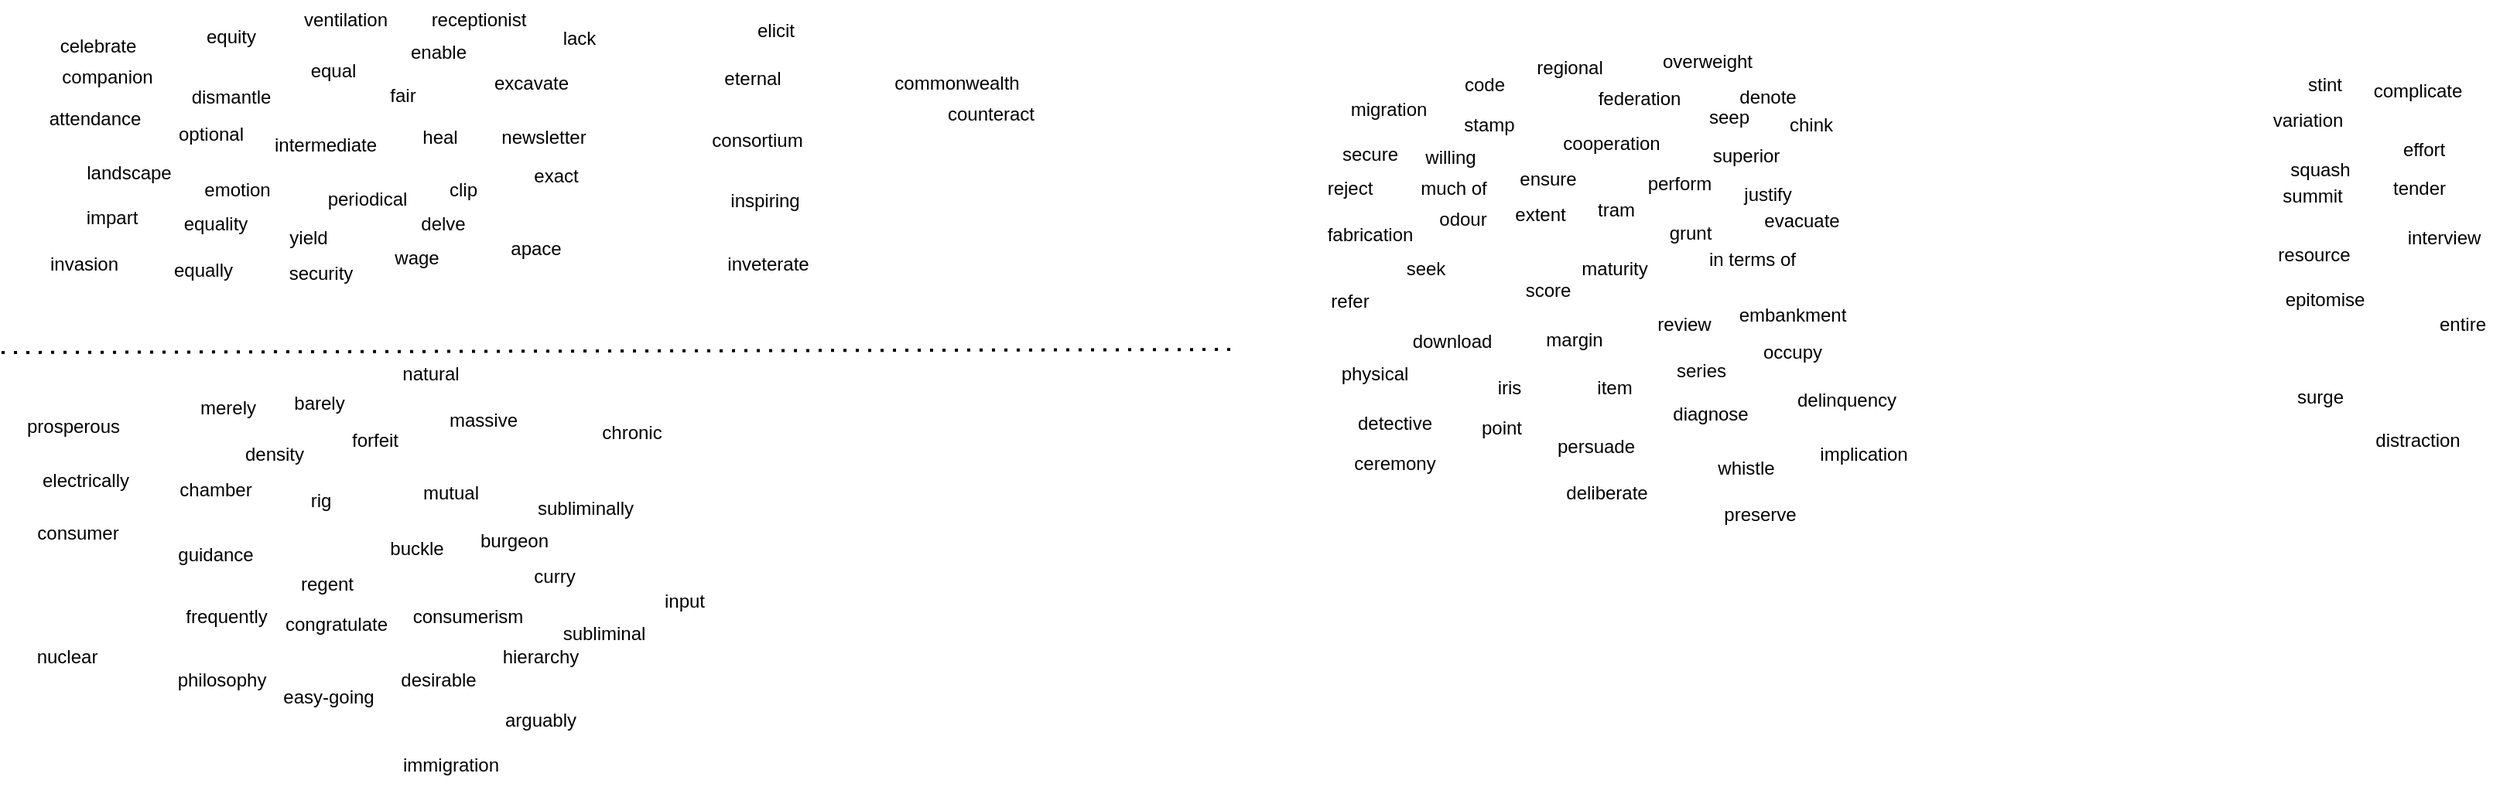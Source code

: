 <mxfile version="22.1.16" type="github" pages="2">
  <diagram name="2023-11-14 00:12:41" id="VXZyrihvDa2prKkC_Pbu">
    <mxGraphModel dx="2246" dy="1123" grid="0" gridSize="10" guides="1" tooltips="1" connect="1" arrows="1" fold="1" page="1" pageScale="1" pageWidth="827" pageHeight="1169" math="0" shadow="0">
      <root>
        <mxCell id="0" />
        <mxCell id="1" parent="0" />
        <mxCell id="0TU3tgzdiiwK1ZsCVm6_-1" value="regent" style="text;html=1;align=center;verticalAlign=middle;resizable=0;points=[];autosize=1;strokeColor=none;fillColor=none;" parent="1" vertex="1">
          <mxGeometry x="193.5" y="373" width="52" height="26" as="geometry" />
        </mxCell>
        <mxCell id="0TU3tgzdiiwK1ZsCVm6_-3" value="burgeon" style="text;html=1;align=center;verticalAlign=middle;resizable=0;points=[];autosize=1;strokeColor=none;fillColor=none;" parent="1" vertex="1">
          <mxGeometry x="310" y="345" width="62" height="26" as="geometry" />
        </mxCell>
        <mxCell id="0TU3tgzdiiwK1ZsCVm6_-4" value="arguably" style="text;html=1;align=center;verticalAlign=middle;resizable=0;points=[];autosize=1;strokeColor=none;fillColor=none;" parent="1" vertex="1">
          <mxGeometry x="326" y="461" width="64" height="26" as="geometry" />
        </mxCell>
        <mxCell id="0TU3tgzdiiwK1ZsCVm6_-5" value="barely" style="text;html=1;align=center;verticalAlign=middle;resizable=0;points=[];autosize=1;strokeColor=none;fillColor=none;" parent="1" vertex="1">
          <mxGeometry x="189" y="256" width="51" height="26" as="geometry" />
        </mxCell>
        <mxCell id="0TU3tgzdiiwK1ZsCVm6_-7" value="hierarchy" style="text;html=1;align=center;verticalAlign=middle;resizable=0;points=[];autosize=1;strokeColor=none;fillColor=none;" parent="1" vertex="1">
          <mxGeometry x="324" y="420" width="67" height="26" as="geometry" />
        </mxCell>
        <mxCell id="0TU3tgzdiiwK1ZsCVm6_-8" value="guidance" style="text;html=1;align=center;verticalAlign=middle;resizable=0;points=[];autosize=1;strokeColor=none;fillColor=none;rotation=0;" parent="1" vertex="1">
          <mxGeometry x="114" y="354" width="67" height="26" as="geometry" />
        </mxCell>
        <mxCell id="0TU3tgzdiiwK1ZsCVm6_-11" value="easy-going" style="text;html=1;align=center;verticalAlign=middle;resizable=0;points=[];autosize=1;strokeColor=none;fillColor=none;" parent="1" vertex="1">
          <mxGeometry x="182.5" y="446" width="77" height="26" as="geometry" />
        </mxCell>
        <mxCell id="0TU3tgzdiiwK1ZsCVm6_-12" value="electrically" style="text;html=1;align=center;verticalAlign=middle;resizable=0;points=[];autosize=1;strokeColor=none;fillColor=none;" parent="1" vertex="1">
          <mxGeometry x="27" y="306" width="74" height="26" as="geometry" />
        </mxCell>
        <mxCell id="0TU3tgzdiiwK1ZsCVm6_-13" value="philosophy" style="text;html=1;align=center;verticalAlign=middle;resizable=0;points=[];autosize=1;strokeColor=none;fillColor=none;" parent="1" vertex="1">
          <mxGeometry x="114" y="435" width="75" height="26" as="geometry" />
        </mxCell>
        <mxCell id="0TU3tgzdiiwK1ZsCVm6_-14" value="chronic" style="text;html=1;align=center;verticalAlign=middle;resizable=0;points=[];autosize=1;strokeColor=none;fillColor=none;" parent="1" vertex="1">
          <mxGeometry x="388" y="275" width="57" height="26" as="geometry" />
        </mxCell>
        <mxCell id="0TU3tgzdiiwK1ZsCVm6_-15" value="inveterate" style="text;html=1;align=center;verticalAlign=middle;resizable=0;points=[];autosize=1;strokeColor=none;fillColor=none;" parent="1" vertex="1">
          <mxGeometry x="469" y="166" width="71" height="26" as="geometry" />
        </mxCell>
        <mxCell id="0TU3tgzdiiwK1ZsCVm6_-16" value="desirable" style="text;html=1;align=center;verticalAlign=middle;resizable=0;points=[];autosize=1;strokeColor=none;fillColor=none;" parent="1" vertex="1">
          <mxGeometry x="258" y="435" width="67" height="26" as="geometry" />
        </mxCell>
        <mxCell id="0TU3tgzdiiwK1ZsCVm6_-17" value="consortium" style="text;html=1;align=center;verticalAlign=middle;resizable=0;points=[];autosize=1;strokeColor=none;fillColor=none;" parent="1" vertex="1">
          <mxGeometry x="459" y="86" width="77" height="26" as="geometry" />
        </mxCell>
        <mxCell id="0TU3tgzdiiwK1ZsCVm6_-18" value="buckle" style="text;html=1;align=center;verticalAlign=middle;resizable=0;points=[];autosize=1;strokeColor=none;fillColor=none;" parent="1" vertex="1">
          <mxGeometry x="251" y="350" width="53" height="26" as="geometry" />
        </mxCell>
        <mxCell id="0TU3tgzdiiwK1ZsCVm6_-19" value="curry" style="text;html=1;align=center;verticalAlign=middle;resizable=0;points=[];autosize=1;strokeColor=none;fillColor=none;" parent="1" vertex="1">
          <mxGeometry x="344" y="368" width="45" height="26" as="geometry" />
        </mxCell>
        <mxCell id="0TU3tgzdiiwK1ZsCVm6_-20" value="subliminal" style="text;html=1;align=center;verticalAlign=middle;resizable=0;points=[];autosize=1;strokeColor=none;fillColor=none;" parent="1" vertex="1">
          <mxGeometry x="363" y="405" width="71" height="26" as="geometry" />
        </mxCell>
        <mxCell id="0TU3tgzdiiwK1ZsCVm6_-21" value="subliminally" style="text;html=1;align=center;verticalAlign=middle;resizable=0;points=[];autosize=1;strokeColor=none;fillColor=none;" parent="1" vertex="1">
          <mxGeometry x="347" y="324" width="80" height="26" as="geometry" />
        </mxCell>
        <mxCell id="0TU3tgzdiiwK1ZsCVm6_-22" value="chamber" style="text;html=1;align=center;verticalAlign=middle;resizable=0;points=[];autosize=1;strokeColor=none;fillColor=none;" parent="1" vertex="1">
          <mxGeometry x="115" y="312" width="65" height="26" as="geometry" />
        </mxCell>
        <mxCell id="0TU3tgzdiiwK1ZsCVm6_-23" value="frequently" style="text;html=1;align=center;verticalAlign=middle;resizable=0;points=[];autosize=1;strokeColor=none;fillColor=none;" parent="1" vertex="1">
          <mxGeometry x="119" y="394" width="71" height="26" as="geometry" />
        </mxCell>
        <mxCell id="0TU3tgzdiiwK1ZsCVm6_-24" value="prosperous" style="text;html=1;align=center;verticalAlign=middle;resizable=0;points=[];autosize=1;strokeColor=none;fillColor=none;" parent="1" vertex="1">
          <mxGeometry x="16.5" y="271" width="78" height="26" as="geometry" />
        </mxCell>
        <mxCell id="0TU3tgzdiiwK1ZsCVm6_-25" value="immigration" style="text;html=1;align=center;verticalAlign=middle;resizable=0;points=[];autosize=1;strokeColor=none;fillColor=none;" parent="1" vertex="1">
          <mxGeometry x="259.5" y="490" width="80" height="26" as="geometry" />
        </mxCell>
        <mxCell id="0TU3tgzdiiwK1ZsCVm6_-26" value="natural" style="text;html=1;align=center;verticalAlign=middle;resizable=0;points=[];autosize=1;strokeColor=none;fillColor=none;" parent="1" vertex="1">
          <mxGeometry x="259.5" y="237" width="55" height="26" as="geometry" />
        </mxCell>
        <mxCell id="0TU3tgzdiiwK1ZsCVm6_-27" value="consumer" style="text;html=1;align=center;verticalAlign=middle;resizable=0;points=[];autosize=1;strokeColor=none;fillColor=none;" parent="1" vertex="1">
          <mxGeometry x="23.5" y="340" width="71" height="26" as="geometry" />
        </mxCell>
        <mxCell id="0TU3tgzdiiwK1ZsCVm6_-28" value="consumerism" style="text;html=1;align=center;verticalAlign=middle;resizable=0;points=[];autosize=1;strokeColor=none;fillColor=none;" parent="1" vertex="1">
          <mxGeometry x="266" y="394" width="89" height="26" as="geometry" />
        </mxCell>
        <mxCell id="0TU3tgzdiiwK1ZsCVm6_-29" value="equal" style="text;html=1;align=center;verticalAlign=middle;resizable=0;points=[];autosize=1;strokeColor=none;fillColor=none;" parent="1" vertex="1">
          <mxGeometry x="200" y="41" width="47" height="26" as="geometry" />
        </mxCell>
        <mxCell id="0TU3tgzdiiwK1ZsCVm6_-30" value="equality" style="text;html=1;align=center;verticalAlign=middle;resizable=0;points=[];autosize=1;strokeColor=none;fillColor=none;" parent="1" vertex="1">
          <mxGeometry x="118" y="140" width="59" height="26" as="geometry" />
        </mxCell>
        <mxCell id="0TU3tgzdiiwK1ZsCVm6_-31" value="equally" style="text;html=1;align=center;verticalAlign=middle;resizable=0;points=[];autosize=1;strokeColor=none;fillColor=none;" parent="1" vertex="1">
          <mxGeometry x="112" y="170" width="56" height="26" as="geometry" />
        </mxCell>
        <mxCell id="0TU3tgzdiiwK1ZsCVm6_-32" value="equity" style="text;html=1;align=center;verticalAlign=middle;resizable=0;points=[];autosize=1;strokeColor=none;fillColor=none;" parent="1" vertex="1">
          <mxGeometry x="132.5" y="19" width="50" height="26" as="geometry" />
        </mxCell>
        <mxCell id="0TU3tgzdiiwK1ZsCVm6_-33" value="excavate" style="text;html=1;align=center;verticalAlign=middle;resizable=0;points=[];autosize=1;strokeColor=none;fillColor=none;" parent="1" vertex="1">
          <mxGeometry x="318.5" y="49" width="66" height="26" as="geometry" />
        </mxCell>
        <mxCell id="0TU3tgzdiiwK1ZsCVm6_-34" value="nuclear" style="text;html=1;align=center;verticalAlign=middle;resizable=0;points=[];autosize=1;strokeColor=none;fillColor=none;" parent="1" vertex="1">
          <mxGeometry x="23.5" y="420" width="57" height="26" as="geometry" />
        </mxCell>
        <mxCell id="0TU3tgzdiiwK1ZsCVm6_-36" value="mutual" style="text;html=1;align=center;verticalAlign=middle;resizable=0;points=[];autosize=1;strokeColor=none;fillColor=none;" parent="1" vertex="1">
          <mxGeometry x="272.5" y="314" width="54" height="26" as="geometry" />
        </mxCell>
        <mxCell id="0TU3tgzdiiwK1ZsCVm6_-37" value="density" style="text;html=1;align=center;verticalAlign=middle;resizable=0;points=[];autosize=1;strokeColor=none;fillColor=none;" parent="1" vertex="1">
          <mxGeometry x="157.5" y="289" width="56" height="26" as="geometry" />
        </mxCell>
        <mxCell id="0TU3tgzdiiwK1ZsCVm6_-38" value="massive" style="text;html=1;align=center;verticalAlign=middle;resizable=0;points=[];autosize=1;strokeColor=none;fillColor=none;" parent="1" vertex="1">
          <mxGeometry x="290" y="267" width="62" height="26" as="geometry" />
        </mxCell>
        <mxCell id="0TU3tgzdiiwK1ZsCVm6_-39" value="congratulate" style="text;html=1;align=center;verticalAlign=middle;resizable=0;points=[];autosize=1;strokeColor=none;fillColor=none;" parent="1" vertex="1">
          <mxGeometry x="184" y="399" width="84" height="26" as="geometry" />
        </mxCell>
        <mxCell id="0TU3tgzdiiwK1ZsCVm6_-40" value="rig" style="text;html=1;align=center;verticalAlign=middle;resizable=0;points=[];autosize=1;strokeColor=none;fillColor=none;" parent="1" vertex="1">
          <mxGeometry x="200" y="319" width="31" height="26" as="geometry" />
        </mxCell>
        <mxCell id="0TU3tgzdiiwK1ZsCVm6_-41" value="input" style="text;html=1;align=center;verticalAlign=middle;resizable=0;points=[];autosize=1;strokeColor=none;fillColor=none;" parent="1" vertex="1">
          <mxGeometry x="429" y="384" width="44" height="26" as="geometry" />
        </mxCell>
        <mxCell id="0TU3tgzdiiwK1ZsCVm6_-42" value="merely" style="text;html=1;align=center;verticalAlign=middle;resizable=0;points=[];autosize=1;strokeColor=none;fillColor=none;" parent="1" vertex="1">
          <mxGeometry x="128.5" y="259" width="54" height="26" as="geometry" />
        </mxCell>
        <mxCell id="0TU3tgzdiiwK1ZsCVm6_-44" value="impart" style="text;html=1;align=center;verticalAlign=middle;resizable=0;points=[];autosize=1;strokeColor=none;fillColor=none;" parent="1" vertex="1">
          <mxGeometry x="55" y="136" width="51" height="26" as="geometry" />
        </mxCell>
        <mxCell id="0TU3tgzdiiwK1ZsCVm6_-47" value="forfeit" style="text;html=1;align=center;verticalAlign=middle;resizable=0;points=[];autosize=1;strokeColor=none;fillColor=none;" parent="1" vertex="1">
          <mxGeometry x="227" y="280" width="48" height="26" as="geometry" />
        </mxCell>
        <mxCell id="3xi15tTtCJ6_8OuiZ7Pq-1" value="" style="endArrow=none;dashed=1;html=1;dashPattern=1 3;strokeWidth=2;rounded=0;" parent="1" edge="1">
          <mxGeometry width="50" height="50" relative="1" as="geometry">
            <mxPoint x="10" y="236" as="sourcePoint" />
            <mxPoint x="808" y="234" as="targetPoint" />
          </mxGeometry>
        </mxCell>
        <mxCell id="3xi15tTtCJ6_8OuiZ7Pq-2" value="companion" style="text;html=1;align=center;verticalAlign=middle;resizable=0;points=[];autosize=1;strokeColor=none;fillColor=none;" parent="1" vertex="1">
          <mxGeometry x="39" y="45" width="77" height="26" as="geometry" />
        </mxCell>
        <mxCell id="3xi15tTtCJ6_8OuiZ7Pq-3" value="counteract" style="text;html=1;align=center;verticalAlign=middle;resizable=0;points=[];autosize=1;strokeColor=none;fillColor=none;" parent="1" vertex="1">
          <mxGeometry x="612" y="69" width="74" height="26" as="geometry" />
        </mxCell>
        <mxCell id="3xi15tTtCJ6_8OuiZ7Pq-4" value="ventilation" style="text;html=1;align=center;verticalAlign=middle;resizable=0;points=[];autosize=1;strokeColor=none;fillColor=none;" parent="1" vertex="1">
          <mxGeometry x="196" y="8" width="72" height="26" as="geometry" />
        </mxCell>
        <mxCell id="3xi15tTtCJ6_8OuiZ7Pq-5" value="intermediate" style="text;html=1;align=center;verticalAlign=middle;resizable=0;points=[];autosize=1;strokeColor=none;fillColor=none;" parent="1" vertex="1">
          <mxGeometry x="177" y="89" width="84" height="26" as="geometry" />
        </mxCell>
        <mxCell id="3xi15tTtCJ6_8OuiZ7Pq-6" value="eternal" style="text;html=1;align=center;verticalAlign=middle;resizable=0;points=[];autosize=1;strokeColor=none;fillColor=none;" parent="1" vertex="1">
          <mxGeometry x="467" y="46" width="55" height="26" as="geometry" />
        </mxCell>
        <mxCell id="3xi15tTtCJ6_8OuiZ7Pq-7" value="invasion" style="text;html=1;align=center;verticalAlign=middle;resizable=0;points=[];autosize=1;strokeColor=none;fillColor=none;" parent="1" vertex="1">
          <mxGeometry x="31.5" y="166" width="62" height="26" as="geometry" />
        </mxCell>
        <mxCell id="3xi15tTtCJ6_8OuiZ7Pq-9" value="celebrate" style="text;html=1;align=center;verticalAlign=middle;resizable=0;points=[];autosize=1;strokeColor=none;fillColor=none;" parent="1" vertex="1">
          <mxGeometry x="38" y="25" width="67" height="26" as="geometry" />
        </mxCell>
        <mxCell id="3xi15tTtCJ6_8OuiZ7Pq-10" value="inspiring" style="text;html=1;align=center;verticalAlign=middle;resizable=0;points=[];autosize=1;strokeColor=none;fillColor=none;" parent="1" vertex="1">
          <mxGeometry x="471" y="125" width="63" height="26" as="geometry" />
        </mxCell>
        <mxCell id="3xi15tTtCJ6_8OuiZ7Pq-11" value="attendance" style="text;html=1;align=center;verticalAlign=middle;resizable=0;points=[];autosize=1;strokeColor=none;fillColor=none;" parent="1" vertex="1">
          <mxGeometry x="31.5" y="72" width="77" height="26" as="geometry" />
        </mxCell>
        <mxCell id="3xi15tTtCJ6_8OuiZ7Pq-12" value="optional" style="text;html=1;align=center;verticalAlign=middle;resizable=0;points=[];autosize=1;strokeColor=none;fillColor=none;" parent="1" vertex="1">
          <mxGeometry x="115" y="82" width="60" height="26" as="geometry" />
        </mxCell>
        <mxCell id="3xi15tTtCJ6_8OuiZ7Pq-13" value="heal" style="text;html=1;align=center;verticalAlign=middle;resizable=0;points=[];autosize=1;strokeColor=none;fillColor=none;" parent="1" vertex="1">
          <mxGeometry x="272.5" y="84" width="41" height="26" as="geometry" />
        </mxCell>
        <mxCell id="3xi15tTtCJ6_8OuiZ7Pq-14" value="enable" style="text;html=1;align=center;verticalAlign=middle;resizable=0;points=[];autosize=1;strokeColor=none;fillColor=none;" parent="1" vertex="1">
          <mxGeometry x="264.5" y="29" width="54" height="26" as="geometry" />
        </mxCell>
        <mxCell id="3xi15tTtCJ6_8OuiZ7Pq-16" value="dismantle" style="text;html=1;align=center;verticalAlign=middle;resizable=0;points=[];autosize=1;strokeColor=none;fillColor=none;" parent="1" vertex="1">
          <mxGeometry x="123" y="58" width="69" height="26" as="geometry" />
        </mxCell>
        <mxCell id="3xi15tTtCJ6_8OuiZ7Pq-17" value="wage" style="text;html=1;align=center;verticalAlign=middle;resizable=0;points=[];autosize=1;strokeColor=none;fillColor=none;" parent="1" vertex="1">
          <mxGeometry x="254" y="162" width="47" height="26" as="geometry" />
        </mxCell>
        <mxCell id="3xi15tTtCJ6_8OuiZ7Pq-18" value="landscape" style="text;html=1;align=center;verticalAlign=middle;resizable=0;points=[];autosize=1;strokeColor=none;fillColor=none;" parent="1" vertex="1">
          <mxGeometry x="55" y="107" width="73" height="26" as="geometry" />
        </mxCell>
        <mxCell id="3xi15tTtCJ6_8OuiZ7Pq-19" value="emotion" style="text;html=1;align=center;verticalAlign=middle;resizable=0;points=[];autosize=1;strokeColor=none;fillColor=none;" parent="1" vertex="1">
          <mxGeometry x="131" y="118" width="61" height="26" as="geometry" />
        </mxCell>
        <mxCell id="3xi15tTtCJ6_8OuiZ7Pq-21" value="commonwealth" style="text;html=1;align=center;verticalAlign=middle;resizable=0;points=[];autosize=1;strokeColor=none;fillColor=none;" parent="1" vertex="1">
          <mxGeometry x="577" y="49" width="99" height="26" as="geometry" />
        </mxCell>
        <mxCell id="3xi15tTtCJ6_8OuiZ7Pq-22" value="newsletter" style="text;html=1;align=center;verticalAlign=middle;resizable=0;points=[];autosize=1;strokeColor=none;fillColor=none;" parent="1" vertex="1">
          <mxGeometry x="323" y="84" width="73" height="26" as="geometry" />
        </mxCell>
        <mxCell id="3xi15tTtCJ6_8OuiZ7Pq-23" value="periodical" style="text;html=1;align=center;verticalAlign=middle;resizable=0;points=[];autosize=1;strokeColor=none;fillColor=none;" parent="1" vertex="1">
          <mxGeometry x="211.5" y="124" width="69" height="26" as="geometry" />
        </mxCell>
        <mxCell id="3xi15tTtCJ6_8OuiZ7Pq-24" value="receptionist" style="text;html=1;align=center;verticalAlign=middle;resizable=0;points=[];autosize=1;strokeColor=none;fillColor=none;" parent="1" vertex="1">
          <mxGeometry x="278.5" y="8" width="79" height="26" as="geometry" />
        </mxCell>
        <mxCell id="3xi15tTtCJ6_8OuiZ7Pq-25" value="security&lt;br&gt;" style="text;html=1;align=center;verticalAlign=middle;resizable=0;points=[];autosize=1;strokeColor=none;fillColor=none;" parent="1" vertex="1">
          <mxGeometry x="186" y="172" width="59" height="26" as="geometry" />
        </mxCell>
        <mxCell id="3xi15tTtCJ6_8OuiZ7Pq-26" value="clip" style="text;html=1;align=center;verticalAlign=middle;resizable=0;points=[];autosize=1;strokeColor=none;fillColor=none;" parent="1" vertex="1">
          <mxGeometry x="290" y="118" width="36" height="26" as="geometry" />
        </mxCell>
        <mxCell id="3xi15tTtCJ6_8OuiZ7Pq-27" value="apace" style="text;html=1;align=center;verticalAlign=middle;resizable=0;points=[];autosize=1;strokeColor=none;fillColor=none;" parent="1" vertex="1">
          <mxGeometry x="329" y="156" width="51" height="26" as="geometry" />
        </mxCell>
        <mxCell id="3xi15tTtCJ6_8OuiZ7Pq-28" value="yield" style="text;html=1;align=center;verticalAlign=middle;resizable=0;points=[];autosize=1;strokeColor=none;fillColor=none;" parent="1" vertex="1">
          <mxGeometry x="186" y="149" width="43" height="26" as="geometry" />
        </mxCell>
        <mxCell id="3xi15tTtCJ6_8OuiZ7Pq-29" value="fair" style="text;html=1;align=center;verticalAlign=middle;resizable=0;points=[];autosize=1;strokeColor=none;fillColor=none;" parent="1" vertex="1">
          <mxGeometry x="251" y="57" width="35" height="26" as="geometry" />
        </mxCell>
        <mxCell id="3xi15tTtCJ6_8OuiZ7Pq-30" value="elicit" style="text;html=1;align=center;verticalAlign=middle;resizable=0;points=[];autosize=1;strokeColor=none;fillColor=none;" parent="1" vertex="1">
          <mxGeometry x="489" y="15" width="42" height="26" as="geometry" />
        </mxCell>
        <mxCell id="3xi15tTtCJ6_8OuiZ7Pq-31" value="delve" style="text;html=1;align=center;verticalAlign=middle;resizable=0;points=[];autosize=1;strokeColor=none;fillColor=none;" parent="1" vertex="1">
          <mxGeometry x="271.5" y="140" width="47" height="26" as="geometry" />
        </mxCell>
        <mxCell id="3xi15tTtCJ6_8OuiZ7Pq-32" value="exact" style="text;html=1;align=center;verticalAlign=middle;resizable=0;points=[];autosize=1;strokeColor=none;fillColor=none;" parent="1" vertex="1">
          <mxGeometry x="344" y="109" width="47" height="26" as="geometry" />
        </mxCell>
        <mxCell id="3xi15tTtCJ6_8OuiZ7Pq-33" value="lack" style="text;html=1;align=center;verticalAlign=middle;resizable=0;points=[];autosize=1;strokeColor=none;fillColor=none;" parent="1" vertex="1">
          <mxGeometry x="363" y="20" width="39" height="26" as="geometry" />
        </mxCell>
        <mxCell id="3xi15tTtCJ6_8OuiZ7Pq-36" value="grunt" style="text;html=1;align=center;verticalAlign=middle;resizable=0;points=[];autosize=1;strokeColor=none;fillColor=none;" parent="1" vertex="1">
          <mxGeometry x="1078" y="146" width="45" height="26" as="geometry" />
        </mxCell>
        <mxCell id="3xi15tTtCJ6_8OuiZ7Pq-37" value="regional" style="text;html=1;align=center;verticalAlign=middle;resizable=0;points=[];autosize=1;strokeColor=none;fillColor=none;" parent="1" vertex="1">
          <mxGeometry x="992.5" y="39" width="61" height="26" as="geometry" />
        </mxCell>
        <mxCell id="3xi15tTtCJ6_8OuiZ7Pq-38" value="secure" style="text;html=1;align=center;verticalAlign=middle;resizable=0;points=[];autosize=1;strokeColor=none;fillColor=none;" parent="1" vertex="1">
          <mxGeometry x="866.5" y="95" width="54" height="26" as="geometry" />
        </mxCell>
        <mxCell id="3xi15tTtCJ6_8OuiZ7Pq-39" value="preserve" style="text;html=1;align=center;verticalAlign=middle;resizable=0;points=[];autosize=1;strokeColor=none;fillColor=none;" parent="1" vertex="1">
          <mxGeometry x="1113" y="328" width="65" height="26" as="geometry" />
        </mxCell>
        <mxCell id="3xi15tTtCJ6_8OuiZ7Pq-40" value="reject" style="text;html=1;align=center;verticalAlign=middle;resizable=0;points=[];autosize=1;strokeColor=none;fillColor=none;" parent="1" vertex="1">
          <mxGeometry x="857.5" y="117" width="47" height="26" as="geometry" />
        </mxCell>
        <mxCell id="3xi15tTtCJ6_8OuiZ7Pq-41" value="code" style="text;html=1;align=center;verticalAlign=middle;resizable=0;points=[];autosize=1;strokeColor=none;fillColor=none;" parent="1" vertex="1">
          <mxGeometry x="945.5" y="50" width="44" height="26" as="geometry" />
        </mxCell>
        <mxCell id="3xi15tTtCJ6_8OuiZ7Pq-42" value="seek" style="text;html=1;align=center;verticalAlign=middle;resizable=0;points=[];autosize=1;strokeColor=none;fillColor=none;" parent="1" vertex="1">
          <mxGeometry x="908" y="169" width="43" height="26" as="geometry" />
        </mxCell>
        <mxCell id="3xi15tTtCJ6_8OuiZ7Pq-43" value="item" style="text;html=1;align=center;verticalAlign=middle;resizable=0;points=[];autosize=1;strokeColor=none;fillColor=none;" parent="1" vertex="1">
          <mxGeometry x="1031.5" y="246" width="41" height="26" as="geometry" />
        </mxCell>
        <mxCell id="3xi15tTtCJ6_8OuiZ7Pq-44" value="effort" style="text;html=1;align=center;verticalAlign=middle;resizable=0;points=[];autosize=1;strokeColor=none;fillColor=none;" parent="1" vertex="1">
          <mxGeometry x="1552.5" y="92" width="45" height="26" as="geometry" />
        </mxCell>
        <mxCell id="3xi15tTtCJ6_8OuiZ7Pq-45" value="point" style="text;html=1;align=center;verticalAlign=middle;resizable=0;points=[];autosize=1;strokeColor=none;fillColor=none;" parent="1" vertex="1">
          <mxGeometry x="956.5" y="272" width="44" height="26" as="geometry" />
        </mxCell>
        <mxCell id="3xi15tTtCJ6_8OuiZ7Pq-46" value="review" style="text;html=1;align=center;verticalAlign=middle;resizable=0;points=[];autosize=1;strokeColor=none;fillColor=none;" parent="1" vertex="1">
          <mxGeometry x="1070" y="205" width="53" height="26" as="geometry" />
        </mxCell>
        <mxCell id="3xi15tTtCJ6_8OuiZ7Pq-53" value="series" style="text;html=1;align=center;verticalAlign=middle;resizable=0;points=[];autosize=1;strokeColor=none;fillColor=none;" parent="1" vertex="1">
          <mxGeometry x="1082.5" y="235" width="50" height="26" as="geometry" />
        </mxCell>
        <mxCell id="3xi15tTtCJ6_8OuiZ7Pq-54" value="variation" style="text;html=1;align=center;verticalAlign=middle;resizable=0;points=[];autosize=1;strokeColor=none;fillColor=none;" parent="1" vertex="1">
          <mxGeometry x="1468" y="73" width="63" height="26" as="geometry" />
        </mxCell>
        <mxCell id="3xi15tTtCJ6_8OuiZ7Pq-55" value="margin" style="text;html=1;align=center;verticalAlign=middle;resizable=0;points=[];autosize=1;strokeColor=none;fillColor=none;" parent="1" vertex="1">
          <mxGeometry x="998.5" y="215" width="55" height="26" as="geometry" />
        </mxCell>
        <mxCell id="3xi15tTtCJ6_8OuiZ7Pq-56" value="distraction" style="text;html=1;align=center;verticalAlign=middle;resizable=0;points=[];autosize=1;strokeColor=none;fillColor=none;" parent="1" vertex="1">
          <mxGeometry x="1534.5" y="280" width="73" height="26" as="geometry" />
        </mxCell>
        <mxCell id="3xi15tTtCJ6_8OuiZ7Pq-57" value="complicate" style="text;html=1;align=center;verticalAlign=middle;resizable=0;points=[];autosize=1;strokeColor=none;fillColor=none;" parent="1" vertex="1">
          <mxGeometry x="1533.5" y="54" width="75" height="26" as="geometry" />
        </mxCell>
        <mxCell id="3xi15tTtCJ6_8OuiZ7Pq-59" value="tram" style="text;html=1;align=center;verticalAlign=middle;resizable=0;points=[];autosize=1;strokeColor=none;fillColor=none;" parent="1" vertex="1">
          <mxGeometry x="1031.5" y="131" width="42" height="26" as="geometry" />
        </mxCell>
        <mxCell id="3xi15tTtCJ6_8OuiZ7Pq-60" value="maturity" style="text;html=1;align=center;verticalAlign=middle;resizable=0;points=[];autosize=1;strokeColor=none;fillColor=none;" parent="1" vertex="1">
          <mxGeometry x="1021.5" y="169" width="61" height="26" as="geometry" />
        </mxCell>
        <mxCell id="3xi15tTtCJ6_8OuiZ7Pq-64" value="download" style="text;html=1;align=center;verticalAlign=middle;resizable=0;points=[];autosize=1;strokeColor=none;fillColor=none;" parent="1" vertex="1">
          <mxGeometry x="912.5" y="216" width="69" height="26" as="geometry" />
        </mxCell>
        <mxCell id="3xi15tTtCJ6_8OuiZ7Pq-66" value="interview" style="text;html=1;align=center;verticalAlign=middle;resizable=0;points=[];autosize=1;strokeColor=none;fillColor=none;" parent="1" vertex="1">
          <mxGeometry x="1555.5" y="149" width="65" height="26" as="geometry" />
        </mxCell>
        <mxCell id="3xi15tTtCJ6_8OuiZ7Pq-67" value="extent" style="text;html=1;align=center;verticalAlign=middle;resizable=0;points=[];autosize=1;strokeColor=none;fillColor=none;" parent="1" vertex="1">
          <mxGeometry x="978.5" y="134" width="51" height="26" as="geometry" />
        </mxCell>
        <mxCell id="3xi15tTtCJ6_8OuiZ7Pq-70" value="evacuate" style="text;html=1;align=center;verticalAlign=middle;resizable=0;points=[];autosize=1;strokeColor=none;fillColor=none;" parent="1" vertex="1">
          <mxGeometry x="1139" y="138" width="67" height="26" as="geometry" />
        </mxCell>
        <mxCell id="3xi15tTtCJ6_8OuiZ7Pq-72" value="embankment" style="text;html=1;align=center;verticalAlign=middle;resizable=0;points=[];autosize=1;strokeColor=none;fillColor=none;" parent="1" vertex="1">
          <mxGeometry x="1123" y="199" width="87" height="26" as="geometry" />
        </mxCell>
        <mxCell id="3xi15tTtCJ6_8OuiZ7Pq-74" value="federation" style="text;html=1;align=center;verticalAlign=middle;resizable=0;points=[];autosize=1;strokeColor=none;fillColor=none;" parent="1" vertex="1">
          <mxGeometry x="1032.5" y="59" width="71" height="26" as="geometry" />
        </mxCell>
        <mxCell id="3xi15tTtCJ6_8OuiZ7Pq-77" value="surge" style="text;html=1;align=center;verticalAlign=middle;resizable=0;points=[];autosize=1;strokeColor=none;fillColor=none;" parent="1" vertex="1">
          <mxGeometry x="1483.5" y="252" width="48" height="26" as="geometry" />
        </mxCell>
        <mxCell id="3xi15tTtCJ6_8OuiZ7Pq-78" value="physical" style="text;html=1;align=center;verticalAlign=middle;resizable=0;points=[];autosize=1;strokeColor=none;fillColor=none;" parent="1" vertex="1">
          <mxGeometry x="866.5" y="237" width="61" height="26" as="geometry" />
        </mxCell>
        <mxCell id="3xi15tTtCJ6_8OuiZ7Pq-79" value="cooperation" style="text;html=1;align=center;verticalAlign=middle;resizable=0;points=[];autosize=1;strokeColor=none;fillColor=none;" parent="1" vertex="1">
          <mxGeometry x="1009.5" y="88" width="81" height="26" as="geometry" />
        </mxCell>
        <mxCell id="3xi15tTtCJ6_8OuiZ7Pq-83" value="persuade" style="text;html=1;align=center;verticalAlign=middle;resizable=0;points=[];autosize=1;strokeColor=none;fillColor=none;" parent="1" vertex="1">
          <mxGeometry x="1006" y="284" width="68" height="26" as="geometry" />
        </mxCell>
        <mxCell id="3xi15tTtCJ6_8OuiZ7Pq-84" value="overweight" style="text;html=1;align=center;verticalAlign=middle;resizable=0;points=[];autosize=1;strokeColor=none;fillColor=none;" parent="1" vertex="1">
          <mxGeometry x="1073.5" y="35" width="76" height="26" as="geometry" />
        </mxCell>
        <mxCell id="3xi15tTtCJ6_8OuiZ7Pq-85" value="stamp" style="text;html=1;align=center;verticalAlign=middle;resizable=0;points=[];autosize=1;strokeColor=none;fillColor=none;" parent="1" vertex="1">
          <mxGeometry x="945.5" y="76" width="51" height="26" as="geometry" />
        </mxCell>
        <mxCell id="3xi15tTtCJ6_8OuiZ7Pq-86" value="whistle" style="text;html=1;align=center;verticalAlign=middle;resizable=0;points=[];autosize=1;strokeColor=none;fillColor=none;" parent="1" vertex="1">
          <mxGeometry x="1109.5" y="298" width="55" height="26" as="geometry" />
        </mxCell>
        <mxCell id="3xi15tTtCJ6_8OuiZ7Pq-87" value="detective" style="text;html=1;align=center;verticalAlign=middle;resizable=0;points=[];autosize=1;strokeColor=none;fillColor=none;" parent="1" vertex="1">
          <mxGeometry x="876.5" y="269" width="66" height="26" as="geometry" />
        </mxCell>
        <mxCell id="3xi15tTtCJ6_8OuiZ7Pq-89" value="ceremony" style="text;html=1;align=center;verticalAlign=middle;resizable=0;points=[];autosize=1;strokeColor=none;fillColor=none;" parent="1" vertex="1">
          <mxGeometry x="874.5" y="295" width="71" height="26" as="geometry" />
        </mxCell>
        <mxCell id="3xi15tTtCJ6_8OuiZ7Pq-90" value="migration" style="text;html=1;align=center;verticalAlign=middle;resizable=0;points=[];autosize=1;strokeColor=none;fillColor=none;" parent="1" vertex="1">
          <mxGeometry x="872.5" y="66" width="67" height="26" as="geometry" />
        </mxCell>
        <mxCell id="3xi15tTtCJ6_8OuiZ7Pq-91" value="diagnose" style="text;html=1;align=center;verticalAlign=middle;resizable=0;points=[];autosize=1;strokeColor=none;fillColor=none;" parent="1" vertex="1">
          <mxGeometry x="1080.5" y="263" width="67" height="26" as="geometry" />
        </mxCell>
        <mxCell id="3xi15tTtCJ6_8OuiZ7Pq-92" value="denote" style="text;html=1;align=center;verticalAlign=middle;resizable=0;points=[];autosize=1;strokeColor=none;fillColor=none;" parent="1" vertex="1">
          <mxGeometry x="1123" y="58" width="55" height="26" as="geometry" />
        </mxCell>
        <mxCell id="3xi15tTtCJ6_8OuiZ7Pq-93" value="chink" style="text;html=1;align=center;verticalAlign=middle;resizable=0;points=[];autosize=1;strokeColor=none;fillColor=none;" parent="1" vertex="1">
          <mxGeometry x="1155.5" y="76" width="46" height="26" as="geometry" />
        </mxCell>
        <mxCell id="3xi15tTtCJ6_8OuiZ7Pq-94" value="iris" style="text;html=1;align=center;verticalAlign=middle;resizable=0;points=[];autosize=1;strokeColor=none;fillColor=none;" parent="1" vertex="1">
          <mxGeometry x="967.5" y="246" width="33" height="26" as="geometry" />
        </mxCell>
        <mxCell id="3xi15tTtCJ6_8OuiZ7Pq-95" value="resource" style="text;html=1;align=center;verticalAlign=middle;resizable=0;points=[];autosize=1;strokeColor=none;fillColor=none;" parent="1" vertex="1">
          <mxGeometry x="1471" y="160" width="65" height="26" as="geometry" />
        </mxCell>
        <mxCell id="3xi15tTtCJ6_8OuiZ7Pq-97" value="entire" style="text;html=1;align=center;verticalAlign=middle;resizable=0;points=[];autosize=1;strokeColor=none;fillColor=none;" parent="1" vertex="1">
          <mxGeometry x="1575.5" y="205" width="48" height="26" as="geometry" />
        </mxCell>
        <mxCell id="3xi15tTtCJ6_8OuiZ7Pq-98" value="epitomise" style="text;html=1;align=center;verticalAlign=middle;resizable=0;points=[];autosize=1;strokeColor=none;fillColor=none;" parent="1" vertex="1">
          <mxGeometry x="1476.5" y="189" width="69" height="26" as="geometry" />
        </mxCell>
        <mxCell id="3xi15tTtCJ6_8OuiZ7Pq-99" value="much of" style="text;html=1;align=center;verticalAlign=middle;resizable=0;points=[];autosize=1;strokeColor=none;fillColor=none;" parent="1" vertex="1">
          <mxGeometry x="917.5" y="117" width="61" height="26" as="geometry" />
        </mxCell>
        <mxCell id="3xi15tTtCJ6_8OuiZ7Pq-100" value="summit" style="text;html=1;align=center;verticalAlign=middle;resizable=0;points=[];autosize=1;strokeColor=none;fillColor=none;" parent="1" vertex="1">
          <mxGeometry x="1474.5" y="122" width="57" height="26" as="geometry" />
        </mxCell>
        <mxCell id="3xi15tTtCJ6_8OuiZ7Pq-101" value="ensure" style="text;html=1;align=center;verticalAlign=middle;resizable=0;points=[];autosize=1;strokeColor=none;fillColor=none;" parent="1" vertex="1">
          <mxGeometry x="981.5" y="111" width="55" height="26" as="geometry" />
        </mxCell>
        <mxCell id="3xi15tTtCJ6_8OuiZ7Pq-102" value="odour" style="text;html=1;align=center;verticalAlign=middle;resizable=0;points=[];autosize=1;strokeColor=none;fillColor=none;" parent="1" vertex="1">
          <mxGeometry x="929.5" y="137" width="49" height="26" as="geometry" />
        </mxCell>
        <mxCell id="3xi15tTtCJ6_8OuiZ7Pq-103" value="superior" style="text;html=1;align=center;verticalAlign=middle;resizable=0;points=[];autosize=1;strokeColor=none;fillColor=none;" parent="1" vertex="1">
          <mxGeometry x="1106.5" y="96" width="61" height="26" as="geometry" />
        </mxCell>
        <mxCell id="3xi15tTtCJ6_8OuiZ7Pq-104" value="in terms of" style="text;html=1;align=center;verticalAlign=middle;resizable=0;points=[];autosize=1;strokeColor=none;fillColor=none;" parent="1" vertex="1">
          <mxGeometry x="1104" y="163" width="74" height="26" as="geometry" />
        </mxCell>
        <mxCell id="3xi15tTtCJ6_8OuiZ7Pq-105" value="tender" style="text;html=1;align=center;verticalAlign=middle;resizable=0;points=[];autosize=1;strokeColor=none;fillColor=none;" parent="1" vertex="1">
          <mxGeometry x="1545.5" y="117" width="52" height="26" as="geometry" />
        </mxCell>
        <mxCell id="3xi15tTtCJ6_8OuiZ7Pq-106" value="willing" style="text;html=1;align=center;verticalAlign=middle;resizable=0;points=[];autosize=1;strokeColor=none;fillColor=none;" parent="1" vertex="1">
          <mxGeometry x="920.5" y="97" width="51" height="26" as="geometry" />
        </mxCell>
        <mxCell id="3xi15tTtCJ6_8OuiZ7Pq-110" value="perform" style="text;html=1;align=center;verticalAlign=middle;resizable=0;points=[];autosize=1;strokeColor=none;fillColor=none;" parent="1" vertex="1">
          <mxGeometry x="1064" y="114" width="59" height="26" as="geometry" />
        </mxCell>
        <mxCell id="3xi15tTtCJ6_8OuiZ7Pq-111" value="seep" style="text;html=1;align=center;verticalAlign=middle;resizable=0;points=[];autosize=1;strokeColor=none;fillColor=none;" parent="1" vertex="1">
          <mxGeometry x="1103.5" y="71" width="44" height="26" as="geometry" />
        </mxCell>
        <mxCell id="3xi15tTtCJ6_8OuiZ7Pq-112" value="delinquency" style="text;html=1;align=center;verticalAlign=middle;resizable=0;points=[];autosize=1;strokeColor=none;fillColor=none;" parent="1" vertex="1">
          <mxGeometry x="1160.5" y="254" width="82" height="26" as="geometry" />
        </mxCell>
        <mxCell id="3xi15tTtCJ6_8OuiZ7Pq-114" value="deliberate" style="text;html=1;align=center;verticalAlign=middle;resizable=0;points=[];autosize=1;strokeColor=none;fillColor=none;" parent="1" vertex="1">
          <mxGeometry x="1011.5" y="314" width="71" height="26" as="geometry" />
        </mxCell>
        <mxCell id="3xi15tTtCJ6_8OuiZ7Pq-115" value="implication" style="text;html=1;align=center;verticalAlign=middle;resizable=0;points=[];autosize=1;strokeColor=none;fillColor=none;" parent="1" vertex="1">
          <mxGeometry x="1175" y="289" width="75" height="26" as="geometry" />
        </mxCell>
        <mxCell id="cw-4Pt39BAlQB4cdu-2d-1" value="occupy" style="text;html=1;align=center;verticalAlign=middle;resizable=0;points=[];autosize=1;strokeColor=none;fillColor=none;" parent="1" vertex="1">
          <mxGeometry x="1139" y="223" width="56" height="26" as="geometry" />
        </mxCell>
        <mxCell id="cw-4Pt39BAlQB4cdu-2d-2" value="stint" style="text;html=1;align=center;verticalAlign=middle;resizable=0;points=[];autosize=1;strokeColor=none;fillColor=none;" parent="1" vertex="1">
          <mxGeometry x="1491" y="50" width="40" height="26" as="geometry" />
        </mxCell>
        <mxCell id="cw-4Pt39BAlQB4cdu-2d-3" value="fabrication" style="text;html=1;align=center;verticalAlign=middle;resizable=0;points=[];autosize=1;strokeColor=none;fillColor=none;" parent="1" vertex="1">
          <mxGeometry x="857" y="147" width="73" height="26" as="geometry" />
        </mxCell>
        <mxCell id="cw-4Pt39BAlQB4cdu-2d-4" value="justify" style="text;html=1;align=center;verticalAlign=middle;resizable=0;points=[];autosize=1;strokeColor=none;fillColor=none;" parent="1" vertex="1">
          <mxGeometry x="1126" y="121" width="49" height="26" as="geometry" />
        </mxCell>
        <mxCell id="cw-4Pt39BAlQB4cdu-2d-6" value="score" style="text;html=1;align=center;verticalAlign=middle;resizable=0;points=[];autosize=1;strokeColor=none;fillColor=none;" parent="1" vertex="1">
          <mxGeometry x="985.5" y="183" width="47" height="26" as="geometry" />
        </mxCell>
        <mxCell id="cw-4Pt39BAlQB4cdu-2d-7" value="squash" style="text;html=1;align=center;verticalAlign=middle;resizable=0;points=[];autosize=1;strokeColor=none;fillColor=none;" parent="1" vertex="1">
          <mxGeometry x="1479" y="105" width="57" height="26" as="geometry" />
        </mxCell>
        <mxCell id="cw-4Pt39BAlQB4cdu-2d-8" value="refer" style="text;html=1;align=center;verticalAlign=middle;resizable=0;points=[];autosize=1;strokeColor=none;fillColor=none;" parent="1" vertex="1">
          <mxGeometry x="859.5" y="190" width="43" height="26" as="geometry" />
        </mxCell>
      </root>
    </mxGraphModel>
  </diagram>
  <diagram id="4wGLKmwfrSfuCneIsUo2" name="2023年12月24日">
    <mxGraphModel dx="1965" dy="983" grid="0" gridSize="10" guides="1" tooltips="1" connect="1" arrows="1" fold="1" page="1" pageScale="1" pageWidth="827" pageHeight="1169" math="0" shadow="0">
      <root>
        <mxCell id="0" />
        <mxCell id="1" parent="0" />
        <mxCell id="vLPHyeLPl1DrUAOCXqFF-1" value="opponent" style="text;html=1;align=center;verticalAlign=middle;resizable=0;points=[];autosize=1;strokeColor=none;fillColor=none;labelBorderColor=none;" parent="1" vertex="1">
          <mxGeometry x="184.88" y="69" width="68" height="26" as="geometry" />
        </mxCell>
        <mxCell id="vLPHyeLPl1DrUAOCXqFF-2" value="sponsor" style="text;html=1;align=center;verticalAlign=middle;resizable=0;points=[];autosize=1;strokeColor=none;fillColor=none;labelBorderColor=none;" parent="1" vertex="1">
          <mxGeometry x="103.88" y="148" width="61" height="26" as="geometry" />
        </mxCell>
        <mxCell id="vLPHyeLPl1DrUAOCXqFF-3" value="decisive" style="text;html=1;align=center;verticalAlign=middle;resizable=0;points=[];autosize=1;strokeColor=none;fillColor=none;labelBorderColor=none;" parent="1" vertex="1">
          <mxGeometry x="44.88" y="142" width="61" height="26" as="geometry" />
        </mxCell>
        <mxCell id="vLPHyeLPl1DrUAOCXqFF-4" value="substantial" style="text;html=1;align=center;verticalAlign=middle;resizable=0;points=[];autosize=1;strokeColor=none;fillColor=none;labelBorderColor=none;" parent="1" vertex="1">
          <mxGeometry x="1113" y="135.5" width="75" height="26" as="geometry" />
        </mxCell>
        <mxCell id="vLPHyeLPl1DrUAOCXqFF-6" value="questionnaire" style="text;html=1;align=center;verticalAlign=middle;resizable=0;points=[];autosize=1;strokeColor=none;fillColor=none;labelBorderColor=none;" parent="1" vertex="1">
          <mxGeometry x="575.38" y="84" width="90" height="26" as="geometry" />
        </mxCell>
        <mxCell id="vLPHyeLPl1DrUAOCXqFF-7" value="viewpoint" style="text;html=1;align=center;verticalAlign=middle;resizable=0;points=[];autosize=1;strokeColor=none;fillColor=none;labelBorderColor=none;" parent="1" vertex="1">
          <mxGeometry x="349.38" y="73" width="68" height="26" as="geometry" />
        </mxCell>
        <mxCell id="vLPHyeLPl1DrUAOCXqFF-8" value="routine" style="text;html=1;align=center;verticalAlign=middle;resizable=0;points=[];autosize=1;strokeColor=none;fillColor=none;labelBorderColor=none;" parent="1" vertex="1">
          <mxGeometry x="372.38" y="139" width="55" height="26" as="geometry" />
        </mxCell>
        <mxCell id="vLPHyeLPl1DrUAOCXqFF-9" value="instructor" style="text;html=1;align=center;verticalAlign=middle;resizable=0;points=[];autosize=1;strokeColor=none;fillColor=none;labelBorderColor=none;" parent="1" vertex="1">
          <mxGeometry x="305.38" y="101" width="67" height="26" as="geometry" />
        </mxCell>
        <mxCell id="vLPHyeLPl1DrUAOCXqFF-10" value="nurture" style="text;html=1;align=center;verticalAlign=middle;resizable=0;points=[];autosize=1;strokeColor=none;fillColor=none;labelBorderColor=none;" parent="1" vertex="1">
          <mxGeometry x="558.88" y="247" width="56" height="26" as="geometry" />
        </mxCell>
        <mxCell id="vLPHyeLPl1DrUAOCXqFF-11" value="slight" style="text;html=1;align=center;verticalAlign=middle;resizable=0;points=[];autosize=1;strokeColor=none;fillColor=none;labelBorderColor=none;" parent="1" vertex="1">
          <mxGeometry x="566.38" y="163" width="46" height="26" as="geometry" />
        </mxCell>
        <mxCell id="vLPHyeLPl1DrUAOCXqFF-13" value="genetic" style="text;html=1;align=center;verticalAlign=middle;resizable=0;points=[];autosize=1;strokeColor=none;fillColor=none;labelBorderColor=none;" parent="1" vertex="1">
          <mxGeometry x="753.13" y="188" width="57" height="26" as="geometry" />
        </mxCell>
        <mxCell id="vLPHyeLPl1DrUAOCXqFF-15" value="similarly" style="text;html=1;align=center;verticalAlign=middle;resizable=0;points=[];autosize=1;strokeColor=none;fillColor=none;labelBorderColor=none;" parent="1" vertex="1">
          <mxGeometry x="142.38" y="209" width="61" height="26" as="geometry" />
        </mxCell>
        <mxCell id="vLPHyeLPl1DrUAOCXqFF-17" value="juggle" style="text;html=1;align=center;verticalAlign=middle;resizable=0;points=[];autosize=1;strokeColor=none;fillColor=none;fontSize=11;fontFamily=Helvetica;fontColor=default;labelBorderColor=none;" parent="1" vertex="1">
          <mxGeometry x="170.38" y="178" width="47" height="25" as="geometry" />
        </mxCell>
        <mxCell id="vLPHyeLPl1DrUAOCXqFF-19" value="literature" style="text;html=1;align=center;verticalAlign=middle;resizable=0;points=[];autosize=1;strokeColor=none;fillColor=none;labelBorderColor=none;" parent="1" vertex="1">
          <mxGeometry x="103.88" y="236" width="61" height="25" as="geometry" />
        </mxCell>
        <mxCell id="vLPHyeLPl1DrUAOCXqFF-21" value="suffer" style="text;html=1;align=center;verticalAlign=middle;resizable=0;points=[];autosize=1;strokeColor=none;fillColor=none;fontSize=11;fontFamily=Helvetica;fontColor=default;labelBorderColor=none;" parent="1" vertex="1">
          <mxGeometry x="521.38" y="168" width="45" height="25" as="geometry" />
        </mxCell>
        <mxCell id="vLPHyeLPl1DrUAOCXqFF-51" value="leak" style="text;html=1;align=center;verticalAlign=middle;resizable=0;points=[];autosize=1;strokeColor=none;fillColor=none;labelBorderColor=none;" parent="1" vertex="1">
          <mxGeometry x="164.88" y="91" width="40" height="26" as="geometry" />
        </mxCell>
        <mxCell id="cvh4ewO8gJ05ABtReuyM-4" value="impede" style="text;html=1;align=center;verticalAlign=middle;resizable=0;points=[];autosize=1;strokeColor=none;fillColor=none;fontSize=11;fontFamily=Helvetica;fontColor=default;labelBorderColor=none;" parent="1" vertex="1">
          <mxGeometry x="990" y="89" width="54" height="25" as="geometry" />
        </mxCell>
        <mxCell id="cvh4ewO8gJ05ABtReuyM-6" value="spring" style="text;html=1;align=center;verticalAlign=middle;resizable=0;points=[];autosize=1;strokeColor=none;fillColor=none;fontSize=11;fontFamily=Helvetica;fontColor=default;labelBorderColor=none;" parent="1" vertex="1">
          <mxGeometry x="204.88" y="95" width="48" height="25" as="geometry" />
        </mxCell>
        <mxCell id="cvh4ewO8gJ05ABtReuyM-8" value="biological" style="text;html=1;align=center;verticalAlign=middle;resizable=0;points=[];autosize=1;strokeColor=none;fillColor=none;fontSize=11;fontFamily=Helvetica;fontColor=default;labelBorderColor=none;" parent="1" vertex="1">
          <mxGeometry x="109.88" y="76" width="64" height="25" as="geometry" />
        </mxCell>
        <mxCell id="cvh4ewO8gJ05ABtReuyM-11" value="deduce" style="text;html=1;align=center;verticalAlign=middle;resizable=0;points=[];autosize=1;strokeColor=none;fillColor=none;fontSize=11;fontFamily=Helvetica;fontColor=default;labelBorderColor=none;" parent="1" vertex="1">
          <mxGeometry x="1032" y="69" width="54" height="25" as="geometry" />
        </mxCell>
        <mxCell id="cvh4ewO8gJ05ABtReuyM-13" value="doctorate" style="text;html=1;align=center;verticalAlign=middle;resizable=0;points=[];autosize=1;strokeColor=none;fillColor=none;fontSize=11;fontFamily=Helvetica;fontColor=default;labelBorderColor=none;" parent="1" vertex="1">
          <mxGeometry x="485.13" y="120" width="64" height="25" as="geometry" />
        </mxCell>
        <mxCell id="cvh4ewO8gJ05ABtReuyM-15" value="absolute" style="text;html=1;align=center;verticalAlign=middle;resizable=0;points=[];autosize=1;strokeColor=none;fillColor=none;fontSize=11;fontFamily=Helvetica;fontColor=default;labelBorderColor=none;" parent="1" vertex="1">
          <mxGeometry x="227.38" y="153" width="60" height="25" as="geometry" />
        </mxCell>
        <mxCell id="cvh4ewO8gJ05ABtReuyM-17" value="theoretical" style="text;html=1;align=center;verticalAlign=middle;resizable=0;points=[];autosize=1;strokeColor=none;fillColor=none;fontSize=11;fontFamily=Helvetica;fontColor=default;labelBorderColor=none;" parent="1" vertex="1">
          <mxGeometry x="552.38" y="214" width="69" height="25" as="geometry" />
        </mxCell>
        <mxCell id="cvh4ewO8gJ05ABtReuyM-19" value="internship" style="text;html=1;align=center;verticalAlign=middle;resizable=0;points=[];autosize=1;strokeColor=none;fillColor=none;fontSize=11;fontFamily=Helvetica;fontColor=default;labelBorderColor=none;" parent="1" vertex="1">
          <mxGeometry x="217.38" y="253" width="66" height="25" as="geometry" />
        </mxCell>
        <mxCell id="cvh4ewO8gJ05ABtReuyM-22" value="slender" style="text;html=1;align=center;verticalAlign=middle;resizable=0;points=[];autosize=1;strokeColor=none;fillColor=none;fontSize=11;fontFamily=Helvetica;fontColor=default;" parent="1" vertex="1">
          <mxGeometry x="512.38" y="193" width="54" height="25" as="geometry" />
        </mxCell>
        <mxCell id="cvh4ewO8gJ05ABtReuyM-23" value="respondent" style="text;html=1;align=center;verticalAlign=middle;resizable=0;points=[];autosize=1;strokeColor=none;fillColor=none;fontSize=11;fontFamily=Helvetica;fontColor=default;" parent="1" vertex="1">
          <mxGeometry x="38.88" y="55" width="73" height="25" as="geometry" />
        </mxCell>
        <mxCell id="cvh4ewO8gJ05ABtReuyM-24" value="surroundings" style="text;html=1;align=center;verticalAlign=middle;resizable=0;points=[];autosize=1;strokeColor=none;fillColor=none;fontSize=11;fontFamily=Helvetica;fontColor=default;" parent="1" vertex="1">
          <mxGeometry x="157.38" y="239" width="82" height="25" as="geometry" />
        </mxCell>
        <mxCell id="cvh4ewO8gJ05ABtReuyM-25" value="couple" style="text;html=1;align=center;verticalAlign=middle;resizable=0;points=[];autosize=1;strokeColor=none;fillColor=none;fontSize=11;fontFamily=Helvetica;fontColor=default;" parent="1" vertex="1">
          <mxGeometry x="274.38" y="139" width="50" height="25" as="geometry" />
        </mxCell>
        <mxCell id="cvh4ewO8gJ05ABtReuyM-26" value="voluntary" style="text;html=1;align=center;verticalAlign=middle;resizable=0;points=[];autosize=1;strokeColor=none;fillColor=none;fontSize=11;fontFamily=Helvetica;fontColor=default;" parent="1" vertex="1">
          <mxGeometry x="512.38" y="229" width="63" height="25" as="geometry" />
        </mxCell>
        <mxCell id="cvh4ewO8gJ05ABtReuyM-27" value="submarine" style="text;html=1;align=center;verticalAlign=middle;resizable=0;points=[];autosize=1;strokeColor=none;fillColor=none;fontSize=11;fontFamily=Helvetica;fontColor=default;" parent="1" vertex="1">
          <mxGeometry x="745.13" y="151" width="69" height="25" as="geometry" />
        </mxCell>
        <mxCell id="cvh4ewO8gJ05ABtReuyM-28" value="commercial" style="text;html=1;align=center;verticalAlign=middle;resizable=0;points=[];autosize=1;strokeColor=none;fillColor=none;fontSize=11;fontFamily=Helvetica;fontColor=default;" parent="1" vertex="1">
          <mxGeometry x="47.13" y="226" width="74" height="25" as="geometry" />
        </mxCell>
        <mxCell id="cvh4ewO8gJ05ABtReuyM-29" value="notion" style="text;html=1;align=center;verticalAlign=middle;resizable=0;points=[];autosize=1;strokeColor=none;fillColor=none;fontSize=11;fontFamily=Helvetica;fontColor=default;" parent="1" vertex="1">
          <mxGeometry x="931" y="210" width="48" height="25" as="geometry" />
        </mxCell>
        <mxCell id="cvh4ewO8gJ05ABtReuyM-30" value="lavatory" style="text;html=1;align=center;verticalAlign=middle;resizable=0;points=[];autosize=1;strokeColor=none;fillColor=none;fontSize=11;fontFamily=Helvetica;fontColor=default;" parent="1" vertex="1">
          <mxGeometry x="918" y="112" width="57" height="25" as="geometry" />
        </mxCell>
        <mxCell id="cvh4ewO8gJ05ABtReuyM-31" value="niche" style="text;html=1;align=center;verticalAlign=middle;resizable=0;points=[];autosize=1;strokeColor=none;fillColor=none;fontSize=11;fontFamily=Helvetica;fontColor=default;" parent="1" vertex="1">
          <mxGeometry x="610.13" y="127" width="44" height="25" as="geometry" />
        </mxCell>
        <mxCell id="cvh4ewO8gJ05ABtReuyM-32" value="fold" style="text;html=1;align=center;verticalAlign=middle;resizable=0;points=[];autosize=1;strokeColor=none;fillColor=none;fontSize=11;fontFamily=Helvetica;fontColor=default;" parent="1" vertex="1">
          <mxGeometry x="101.88" y="117" width="36" height="25" as="geometry" />
        </mxCell>
        <mxCell id="cvh4ewO8gJ05ABtReuyM-35" value="instrument" style="text;html=1;align=center;verticalAlign=middle;resizable=0;points=[];autosize=1;strokeColor=none;fillColor=none;fontSize=11;fontFamily=Helvetica;fontColor=default;" parent="1" vertex="1">
          <mxGeometry x="225.38" y="202" width="69" height="25" as="geometry" />
        </mxCell>
        <mxCell id="cvh4ewO8gJ05ABtReuyM-36" value="simplify" style="text;html=1;align=center;verticalAlign=middle;resizable=0;points=[];autosize=1;strokeColor=none;fillColor=none;fontSize=11;fontFamily=Helvetica;fontColor=default;" parent="1" vertex="1">
          <mxGeometry x="376.38" y="101" width="55" height="25" as="geometry" />
        </mxCell>
        <mxCell id="cvh4ewO8gJ05ABtReuyM-37" value="irritation" style="text;html=1;align=center;verticalAlign=middle;resizable=0;points=[];autosize=1;strokeColor=none;fillColor=none;fontSize=11;fontFamily=Helvetica;fontColor=default;" parent="1" vertex="1">
          <mxGeometry x="984.5" y="279" width="57" height="25" as="geometry" />
        </mxCell>
        <mxCell id="cvh4ewO8gJ05ABtReuyM-38" value="compulsory" style="text;html=1;align=center;verticalAlign=middle;resizable=0;points=[];autosize=1;strokeColor=none;fillColor=none;fontSize=11;fontFamily=Helvetica;fontColor=default;" parent="1" vertex="1">
          <mxGeometry x="884" y="147" width="74" height="25" as="geometry" />
        </mxCell>
        <mxCell id="cvh4ewO8gJ05ABtReuyM-39" value="expense" style="text;html=1;align=center;verticalAlign=middle;resizable=0;points=[];autosize=1;strokeColor=none;fillColor=none;fontSize=11;fontFamily=Helvetica;fontColor=default;" parent="1" vertex="1">
          <mxGeometry x="108.88" y="180" width="60" height="25" as="geometry" />
        </mxCell>
        <mxCell id="cvh4ewO8gJ05ABtReuyM-40" value="muddle" style="text;html=1;align=center;verticalAlign=middle;resizable=0;points=[];autosize=1;strokeColor=none;fillColor=none;fontSize=11;fontFamily=Helvetica;fontColor=default;" parent="1" vertex="1">
          <mxGeometry x="575.38" y="189" width="54" height="25" as="geometry" />
        </mxCell>
        <mxCell id="cvh4ewO8gJ05ABtReuyM-43" value="originate" style="text;html=1;align=center;verticalAlign=middle;resizable=0;points=[];autosize=1;strokeColor=none;fillColor=none;fontSize=11;fontFamily=Helvetica;fontColor=default;" parent="1" vertex="1">
          <mxGeometry x="252.38" y="80" width="60" height="25" as="geometry" />
        </mxCell>
        <mxCell id="cvh4ewO8gJ05ABtReuyM-45" value="induce" style="text;html=1;align=center;verticalAlign=middle;resizable=0;points=[];autosize=1;strokeColor=none;fillColor=none;fontSize=11;fontFamily=Helvetica;fontColor=default;" parent="1" vertex="1">
          <mxGeometry x="1054" y="282" width="50" height="25" as="geometry" />
        </mxCell>
        <mxCell id="cvh4ewO8gJ05ABtReuyM-46" value="exchange&lt;br&gt;" style="text;html=1;align=center;verticalAlign=middle;resizable=0;points=[];autosize=1;strokeColor=none;fillColor=none;fontSize=11;fontFamily=Helvetica;fontColor=default;" parent="1" vertex="1">
          <mxGeometry x="143.38" y="117" width="66" height="25" as="geometry" />
        </mxCell>
        <mxCell id="cvh4ewO8gJ05ABtReuyM-47" value="atomic" style="text;html=1;align=center;verticalAlign=middle;resizable=0;points=[];autosize=1;strokeColor=none;fillColor=none;fontSize=11;fontFamily=Helvetica;fontColor=default;" parent="1" vertex="1">
          <mxGeometry x="499.13" y="86" width="50" height="25" as="geometry" />
        </mxCell>
        <mxCell id="cvh4ewO8gJ05ABtReuyM-48" value="disharmony" style="text;html=1;align=center;verticalAlign=middle;resizable=0;points=[];autosize=1;strokeColor=none;fillColor=none;fontSize=11;fontFamily=Helvetica;fontColor=default;" parent="1" vertex="1">
          <mxGeometry x="1031.5" y="114" width="75" height="25" as="geometry" />
        </mxCell>
        <mxCell id="cvh4ewO8gJ05ABtReuyM-49" value="cosset" style="text;html=1;align=center;verticalAlign=middle;resizable=0;points=[];autosize=1;strokeColor=none;fillColor=none;fontSize=11;fontFamily=Helvetica;fontColor=default;" parent="1" vertex="1">
          <mxGeometry x="943" y="178" width="50" height="25" as="geometry" />
        </mxCell>
        <mxCell id="cvh4ewO8gJ05ABtReuyM-52" value="unique" style="text;html=1;align=center;verticalAlign=middle;resizable=0;points=[];autosize=1;strokeColor=none;fillColor=none;fontSize=11;fontFamily=Helvetica;fontColor=default;" parent="1" vertex="1">
          <mxGeometry x="951" y="242" width="51" height="25" as="geometry" />
        </mxCell>
        <mxCell id="cvh4ewO8gJ05ABtReuyM-53" value="disagree" style="text;html=1;align=center;verticalAlign=middle;resizable=0;points=[];autosize=1;strokeColor=none;fillColor=none;fontSize=11;fontFamily=Helvetica;fontColor=default;" parent="1" vertex="1">
          <mxGeometry x="324.38" y="177" width="60" height="25" as="geometry" />
        </mxCell>
        <mxCell id="cvh4ewO8gJ05ABtReuyM-54" value="silt" style="text;html=1;align=center;verticalAlign=middle;resizable=0;points=[];autosize=1;strokeColor=none;fillColor=none;fontSize=11;fontFamily=Helvetica;fontColor=default;" parent="1" vertex="1">
          <mxGeometry x="221.38" y="180" width="31" height="25" as="geometry" />
        </mxCell>
        <mxCell id="cvh4ewO8gJ05ABtReuyM-55" value="inclusive" style="text;html=1;align=center;verticalAlign=middle;resizable=0;points=[];autosize=1;strokeColor=none;fillColor=none;fontSize=11;fontFamily=Helvetica;fontColor=default;" parent="1" vertex="1">
          <mxGeometry x="312.38" y="123" width="60" height="25" as="geometry" />
        </mxCell>
        <mxCell id="cvh4ewO8gJ05ABtReuyM-56" value="reservation" style="text;html=1;align=center;verticalAlign=middle;resizable=0;points=[];autosize=1;strokeColor=none;fillColor=none;fontSize=11;fontFamily=Helvetica;fontColor=default;" parent="1" vertex="1">
          <mxGeometry x="270.38" y="230" width="72" height="25" as="geometry" />
        </mxCell>
        <mxCell id="cvh4ewO8gJ05ABtReuyM-57" value="transcript" style="text;html=1;align=center;verticalAlign=middle;resizable=0;points=[];autosize=1;strokeColor=none;fillColor=none;fontSize=11;fontFamily=Helvetica;fontColor=default;" parent="1" vertex="1">
          <mxGeometry x="544.13" y="140.5" width="63" height="25" as="geometry" />
        </mxCell>
        <mxCell id="cvh4ewO8gJ05ABtReuyM-58" value="include" style="text;html=1;align=center;verticalAlign=middle;resizable=0;points=[];autosize=1;strokeColor=none;fillColor=none;fontSize=11;fontFamily=Helvetica;fontColor=default;" parent="1" vertex="1">
          <mxGeometry x="197.88" y="218" width="53" height="25" as="geometry" />
        </mxCell>
        <mxCell id="cvh4ewO8gJ05ABtReuyM-59" value="reasonable" style="text;html=1;align=center;verticalAlign=middle;resizable=0;points=[];autosize=1;strokeColor=none;fillColor=none;fontSize=11;fontFamily=Helvetica;fontColor=default;" parent="1" vertex="1">
          <mxGeometry x="111.88" y="55" width="72" height="25" as="geometry" />
        </mxCell>
        <mxCell id="cvh4ewO8gJ05ABtReuyM-60" value="abode" style="text;html=1;align=center;verticalAlign=middle;resizable=0;points=[];autosize=1;strokeColor=none;fillColor=none;fontSize=11;fontFamily=Helvetica;fontColor=default;" parent="1" vertex="1">
          <mxGeometry x="256.38" y="111" width="49" height="25" as="geometry" />
        </mxCell>
        <mxCell id="cvh4ewO8gJ05ABtReuyM-61" value="gadget" style="text;html=1;align=center;verticalAlign=middle;resizable=0;points=[];autosize=1;strokeColor=none;fillColor=none;fontSize=11;fontFamily=Helvetica;fontColor=default;" parent="1" vertex="1">
          <mxGeometry x="41.88" y="180" width="52" height="25" as="geometry" />
        </mxCell>
        <mxCell id="cvh4ewO8gJ05ABtReuyM-62" value="emergency" style="text;html=1;align=center;verticalAlign=middle;resizable=0;points=[];autosize=1;strokeColor=none;fillColor=none;fontSize=11;fontFamily=Helvetica;fontColor=default;" parent="1" vertex="1">
          <mxGeometry x="249.38" y="180" width="72" height="25" as="geometry" />
        </mxCell>
        <mxCell id="cvh4ewO8gJ05ABtReuyM-63" value="legacy" style="text;html=1;align=center;verticalAlign=middle;resizable=0;points=[];autosize=1;strokeColor=none;fillColor=none;fontSize=11;fontFamily=Helvetica;fontColor=default;" parent="1" vertex="1">
          <mxGeometry x="83.38" y="205" width="50" height="25" as="geometry" />
        </mxCell>
        <mxCell id="cvh4ewO8gJ05ABtReuyM-64" value="leisure" style="text;html=1;align=center;verticalAlign=middle;resizable=0;points=[];autosize=1;strokeColor=none;fillColor=none;fontSize=11;fontFamily=Helvetica;fontColor=default;" parent="1" vertex="1">
          <mxGeometry x="326.88" y="201" width="50" height="25" as="geometry" />
        </mxCell>
        <mxCell id="cvh4ewO8gJ05ABtReuyM-65" value="overlap" style="text;html=1;align=center;verticalAlign=middle;resizable=0;points=[];autosize=1;strokeColor=none;fillColor=none;fontSize=11;fontFamily=Helvetica;fontColor=default;" parent="1" vertex="1">
          <mxGeometry x="559.88" y="110" width="54" height="25" as="geometry" />
        </mxCell>
        <mxCell id="cvh4ewO8gJ05ABtReuyM-66" value="counterpart" style="text;html=1;align=center;verticalAlign=middle;resizable=0;points=[];autosize=1;strokeColor=none;fillColor=none;fontSize=11;fontFamily=Helvetica;fontColor=default;" parent="1" vertex="1">
          <mxGeometry x="1136" y="259" width="74" height="25" as="geometry" />
        </mxCell>
        <mxCell id="cvh4ewO8gJ05ABtReuyM-67" value="tune" style="text;html=1;align=center;verticalAlign=middle;resizable=0;points=[];autosize=1;strokeColor=none;fillColor=none;fontSize=11;fontFamily=Helvetica;fontColor=default;" parent="1" vertex="1">
          <mxGeometry x="217.38" y="117" width="39" height="25" as="geometry" />
        </mxCell>
        <mxCell id="cvh4ewO8gJ05ABtReuyM-68" value="strike" style="text;html=1;align=center;verticalAlign=middle;resizable=0;points=[];autosize=1;strokeColor=none;fillColor=none;fontSize=11;fontFamily=Helvetica;fontColor=default;" parent="1" vertex="1">
          <mxGeometry x="378.38" y="176" width="44" height="25" as="geometry" />
        </mxCell>
        <mxCell id="cvh4ewO8gJ05ABtReuyM-69" value="ambiguous" style="text;html=1;align=center;verticalAlign=middle;resizable=0;points=[];autosize=1;strokeColor=none;fillColor=none;fontSize=11;fontFamily=Helvetica;fontColor=default;" parent="1" vertex="1">
          <mxGeometry x="41.88" y="92" width="72" height="25" as="geometry" />
        </mxCell>
        <mxCell id="cvh4ewO8gJ05ABtReuyM-70" value="represent" style="text;html=1;align=center;verticalAlign=middle;resizable=0;points=[];autosize=1;strokeColor=none;fillColor=none;fontSize=11;fontFamily=Helvetica;fontColor=default;" parent="1" vertex="1">
          <mxGeometry x="958" y="131" width="64" height="25" as="geometry" />
        </mxCell>
        <mxCell id="cvh4ewO8gJ05ABtReuyM-71" value="mechanism" style="text;html=1;align=center;verticalAlign=middle;resizable=0;points=[];autosize=1;strokeColor=none;fillColor=none;fontSize=11;fontFamily=Helvetica;fontColor=default;" parent="1" vertex="1">
          <mxGeometry x="1117" y="210" width="74" height="25" as="geometry" />
        </mxCell>
        <mxCell id="cvh4ewO8gJ05ABtReuyM-72" value="dispute" style="text;html=1;align=center;verticalAlign=middle;resizable=0;points=[];autosize=1;strokeColor=none;fillColor=none;fontSize=11;fontFamily=Helvetica;fontColor=default;" parent="1" vertex="1">
          <mxGeometry x="219.38" y="136" width="53" height="25" as="geometry" />
        </mxCell>
        <mxCell id="cvh4ewO8gJ05ABtReuyM-73" value="standard" style="text;html=1;align=center;verticalAlign=middle;resizable=0;points=[];autosize=1;strokeColor=none;fillColor=none;fontSize=11;fontFamily=Helvetica;fontColor=default;" parent="1" vertex="1">
          <mxGeometry x="317.38" y="145" width="61" height="25" as="geometry" />
        </mxCell>
        <mxCell id="cvh4ewO8gJ05ABtReuyM-74" value="typical" style="text;html=1;align=center;verticalAlign=middle;resizable=0;points=[];autosize=1;strokeColor=none;fillColor=none;fontSize=11;fontFamily=Helvetica;fontColor=default;" parent="1" vertex="1">
          <mxGeometry x="115.88" y="99" width="49" height="25" as="geometry" />
        </mxCell>
        <mxCell id="cvh4ewO8gJ05ABtReuyM-75" value="strengthen" style="text;html=1;align=center;verticalAlign=middle;resizable=0;points=[];autosize=1;strokeColor=none;fillColor=none;fontSize=11;fontFamily=Helvetica;fontColor=default;" parent="1" vertex="1">
          <mxGeometry x="1034" y="210" width="70" height="25" as="geometry" />
        </mxCell>
        <mxCell id="cvh4ewO8gJ05ABtReuyM-76" value="workaholic" style="text;html=1;align=center;verticalAlign=middle;resizable=0;points=[];autosize=1;strokeColor=none;fillColor=none;fontSize=11;fontFamily=Helvetica;fontColor=default;" parent="1" vertex="1">
          <mxGeometry x="160.38" y="148" width="70" height="25" as="geometry" />
        </mxCell>
        <mxCell id="cvh4ewO8gJ05ABtReuyM-77" value="unaware" style="text;html=1;align=center;verticalAlign=middle;resizable=0;points=[];autosize=1;strokeColor=none;fillColor=none;fontSize=11;fontFamily=Helvetica;fontColor=default;" parent="1" vertex="1">
          <mxGeometry x="41.88" y="117" width="60" height="25" as="geometry" />
        </mxCell>
        <mxCell id="cvh4ewO8gJ05ABtReuyM-78" value="erosion" style="text;html=1;align=center;verticalAlign=middle;resizable=0;points=[];autosize=1;strokeColor=none;fillColor=none;fontSize=11;fontFamily=Helvetica;fontColor=default;" parent="1" vertex="1">
          <mxGeometry x="1100" y="244" width="54" height="25" as="geometry" />
        </mxCell>
        <mxCell id="cvh4ewO8gJ05ABtReuyM-79" value="exclusively" style="text;html=1;align=center;verticalAlign=middle;resizable=0;points=[];autosize=1;strokeColor=none;fillColor=none;fontSize=11;fontFamily=Helvetica;fontColor=default;" parent="1" vertex="1">
          <mxGeometry x="1015" y="251" width="71" height="25" as="geometry" />
        </mxCell>
        <mxCell id="cvh4ewO8gJ05ABtReuyM-80" value="pronounceable" style="text;html=1;align=center;verticalAlign=middle;resizable=0;points=[];autosize=1;strokeColor=none;fillColor=none;fontSize=11;fontFamily=Helvetica;fontColor=default;" parent="1" vertex="1">
          <mxGeometry x="281.38" y="253" width="91" height="25" as="geometry" />
        </mxCell>
        <mxCell id="cvh4ewO8gJ05ABtReuyM-81" value="ion" style="text;html=1;align=center;verticalAlign=middle;resizable=0;points=[];autosize=1;strokeColor=none;fillColor=none;fontSize=11;fontFamily=Helvetica;fontColor=default;" parent="1" vertex="1">
          <mxGeometry x="986" y="210" width="33" height="25" as="geometry" />
        </mxCell>
        <mxCell id="cvh4ewO8gJ05ABtReuyM-82" value="vanish" style="text;html=1;align=center;verticalAlign=middle;resizable=0;points=[];autosize=1;strokeColor=none;fillColor=none;fontSize=11;fontFamily=Helvetica;fontColor=default;" parent="1" vertex="1">
          <mxGeometry x="1113" y="175" width="50" height="25" as="geometry" />
        </mxCell>
        <mxCell id="cvh4ewO8gJ05ABtReuyM-83" value="bare" style="text;html=1;align=center;verticalAlign=middle;resizable=0;points=[];autosize=1;strokeColor=none;fillColor=none;fontSize=11;fontFamily=Helvetica;fontColor=default;" parent="1" vertex="1">
          <mxGeometry x="1057" y="148" width="40" height="25" as="geometry" />
        </mxCell>
        <mxCell id="cvh4ewO8gJ05ABtReuyM-84" value="intercept" style="text;html=1;align=center;verticalAlign=middle;resizable=0;points=[];autosize=1;strokeColor=none;fillColor=none;fontSize=11;fontFamily=Helvetica;fontColor=default;" parent="1" vertex="1">
          <mxGeometry x="472.13" y="103" width="60" height="25" as="geometry" />
        </mxCell>
        <mxCell id="cvh4ewO8gJ05ABtReuyM-85" value="hose" style="text;html=1;align=center;verticalAlign=middle;resizable=0;points=[];autosize=1;strokeColor=none;fillColor=none;fontSize=11;fontFamily=Helvetica;fontColor=default;" parent="1" vertex="1">
          <mxGeometry x="1052" y="183" width="42" height="25" as="geometry" />
        </mxCell>
        <mxCell id="cvh4ewO8gJ05ABtReuyM-86" value="cruise" style="text;html=1;align=center;verticalAlign=middle;resizable=0;points=[];autosize=1;strokeColor=none;fillColor=none;fontSize=11;fontFamily=Helvetica;fontColor=default;" parent="1" vertex="1">
          <mxGeometry x="485.13" y="140" width="47" height="25" as="geometry" />
        </mxCell>
        <mxCell id="cvh4ewO8gJ05ABtReuyM-87" value="illusion" style="text;html=1;align=center;verticalAlign=middle;resizable=0;points=[];autosize=1;strokeColor=none;fillColor=none;fontSize=11;fontFamily=Helvetica;fontColor=default;" parent="1" vertex="1">
          <mxGeometry x="987" y="156" width="52" height="25" as="geometry" />
        </mxCell>
        <mxCell id="NckRqtbePZ3PoYu7cBFc-1" value="pierce" style="text;html=1;align=center;verticalAlign=middle;resizable=0;points=[];autosize=1;strokeColor=none;fillColor=none;" parent="1" vertex="1">
          <mxGeometry x="47.13" y="478" width="51" height="26" as="geometry" />
        </mxCell>
        <mxCell id="NckRqtbePZ3PoYu7cBFc-2" value="incredible" style="text;html=1;align=center;verticalAlign=middle;resizable=0;points=[];autosize=1;strokeColor=none;fillColor=none;" parent="1" vertex="1">
          <mxGeometry x="176.38" y="346" width="69" height="26" as="geometry" />
        </mxCell>
        <mxCell id="NckRqtbePZ3PoYu7cBFc-3" value="vertebrate" style="text;html=1;align=center;verticalAlign=middle;resizable=0;points=[];autosize=1;strokeColor=none;fillColor=none;" parent="1" vertex="1">
          <mxGeometry x="508.13" y="457" width="72" height="26" as="geometry" />
        </mxCell>
        <mxCell id="NckRqtbePZ3PoYu7cBFc-4" value="industrious" style="text;html=1;align=center;verticalAlign=middle;resizable=0;points=[];autosize=1;strokeColor=none;fillColor=none;" parent="1" vertex="1">
          <mxGeometry x="37.38" y="352" width="76" height="26" as="geometry" />
        </mxCell>
        <mxCell id="NckRqtbePZ3PoYu7cBFc-5" value="intestine" style="text;html=1;align=center;verticalAlign=middle;resizable=0;points=[];autosize=1;strokeColor=none;fillColor=none;" parent="1" vertex="1">
          <mxGeometry x="95.13" y="441" width="63" height="26" as="geometry" />
        </mxCell>
        <mxCell id="NckRqtbePZ3PoYu7cBFc-6" value="outpost" style="text;html=1;align=center;verticalAlign=middle;resizable=0;points=[];autosize=1;strokeColor=none;fillColor=none;" parent="1" vertex="1">
          <mxGeometry x="217.63" y="452" width="57" height="26" as="geometry" />
        </mxCell>
        <mxCell id="NckRqtbePZ3PoYu7cBFc-7" value="general" style="text;html=1;align=center;verticalAlign=middle;resizable=0;points=[];autosize=1;strokeColor=none;fillColor=none;" parent="1" vertex="1">
          <mxGeometry x="42.63" y="398" width="58" height="26" as="geometry" />
        </mxCell>
        <mxCell id="NckRqtbePZ3PoYu7cBFc-8" value="bother" style="text;html=1;align=center;verticalAlign=middle;resizable=0;points=[];autosize=1;strokeColor=none;fillColor=none;" parent="1" vertex="1">
          <mxGeometry x="99.38" y="375" width="52" height="26" as="geometry" />
        </mxCell>
        <mxCell id="NckRqtbePZ3PoYu7cBFc-9" value="consignment" style="text;html=1;align=center;verticalAlign=middle;resizable=0;points=[];autosize=1;strokeColor=none;fillColor=none;" parent="1" vertex="1">
          <mxGeometry x="959.5" y="313" width="86" height="26" as="geometry" />
        </mxCell>
        <mxCell id="NckRqtbePZ3PoYu7cBFc-10" value="convention" style="text;html=1;align=center;verticalAlign=middle;resizable=0;points=[];autosize=1;strokeColor=none;fillColor=none;" parent="1" vertex="1">
          <mxGeometry x="342.63" y="434" width="76" height="26" as="geometry" />
        </mxCell>
        <mxCell id="NckRqtbePZ3PoYu7cBFc-11" value="organic" style="text;html=1;align=center;verticalAlign=middle;resizable=0;points=[];autosize=1;strokeColor=none;fillColor=none;" parent="1" vertex="1">
          <mxGeometry x="529.13" y="418" width="57" height="26" as="geometry" />
        </mxCell>
        <mxCell id="NckRqtbePZ3PoYu7cBFc-12" value="trapeze" style="text;html=1;align=center;verticalAlign=middle;resizable=0;points=[];autosize=1;strokeColor=none;fillColor=none;" parent="1" vertex="1">
          <mxGeometry x="156.88" y="392" width="58" height="26" as="geometry" />
        </mxCell>
        <mxCell id="NckRqtbePZ3PoYu7cBFc-13" value="intersection" style="text;html=1;align=center;verticalAlign=middle;resizable=0;points=[];autosize=1;strokeColor=none;fillColor=none;" parent="1" vertex="1">
          <mxGeometry x="55.88" y="548" width="79" height="26" as="geometry" />
        </mxCell>
        <mxCell id="NckRqtbePZ3PoYu7cBFc-14" value="concept" style="text;html=1;align=center;verticalAlign=middle;resizable=0;points=[];autosize=1;strokeColor=none;fillColor=none;" parent="1" vertex="1">
          <mxGeometry x="31.88" y="323" width="60" height="26" as="geometry" />
        </mxCell>
        <mxCell id="NckRqtbePZ3PoYu7cBFc-15" value="cardiovascular" style="text;html=1;align=center;verticalAlign=middle;resizable=0;points=[];autosize=1;strokeColor=none;fillColor=none;" parent="1" vertex="1">
          <mxGeometry x="287.63" y="408" width="95" height="26" as="geometry" />
        </mxCell>
        <mxCell id="NckRqtbePZ3PoYu7cBFc-16" value="humble" style="text;html=1;align=center;verticalAlign=middle;resizable=0;points=[];autosize=1;strokeColor=none;fillColor=none;" parent="1" vertex="1">
          <mxGeometry x="229.63" y="385" width="57" height="26" as="geometry" />
        </mxCell>
        <mxCell id="NckRqtbePZ3PoYu7cBFc-17" value="lecture" style="text;html=1;align=center;verticalAlign=middle;resizable=0;points=[];autosize=1;strokeColor=none;fillColor=none;" parent="1" vertex="1">
          <mxGeometry x="75.63" y="305" width="54" height="26" as="geometry" />
        </mxCell>
        <mxCell id="NckRqtbePZ3PoYu7cBFc-18" value="counter" style="text;html=1;align=center;verticalAlign=middle;resizable=0;points=[];autosize=1;strokeColor=none;fillColor=none;" parent="1" vertex="1">
          <mxGeometry x="148.13" y="455" width="58" height="26" as="geometry" />
        </mxCell>
        <mxCell id="NckRqtbePZ3PoYu7cBFc-19" value="brass" style="text;html=1;align=center;verticalAlign=middle;resizable=0;points=[];autosize=1;strokeColor=none;fillColor=none;" parent="1" vertex="1">
          <mxGeometry x="118.88" y="354" width="47" height="26" as="geometry" />
        </mxCell>
        <mxCell id="NckRqtbePZ3PoYu7cBFc-20" value="fauna" style="text;html=1;align=center;verticalAlign=middle;resizable=0;points=[];autosize=1;strokeColor=none;fillColor=none;" parent="1" vertex="1">
          <mxGeometry x="129.63" y="415" width="48" height="26" as="geometry" />
        </mxCell>
        <mxCell id="NckRqtbePZ3PoYu7cBFc-21" value="expel" style="text;html=1;align=center;verticalAlign=middle;resizable=0;points=[];autosize=1;strokeColor=none;fillColor=none;" parent="1" vertex="1">
          <mxGeometry x="167.88" y="326" width="47" height="26" as="geometry" />
        </mxCell>
        <mxCell id="NckRqtbePZ3PoYu7cBFc-22" value="equator" style="text;html=1;align=center;verticalAlign=middle;resizable=0;points=[];autosize=1;strokeColor=none;fillColor=none;" parent="1" vertex="1">
          <mxGeometry x="108.88" y="328" width="59" height="26" as="geometry" />
        </mxCell>
        <mxCell id="NckRqtbePZ3PoYu7cBFc-23" value="divisional" style="text;html=1;align=center;verticalAlign=middle;resizable=0;points=[];autosize=1;strokeColor=none;fillColor=none;" parent="1" vertex="1">
          <mxGeometry x="70.88" y="515" width="67" height="26" as="geometry" />
        </mxCell>
        <mxCell id="NckRqtbePZ3PoYu7cBFc-24" value="invest" style="text;html=1;align=center;verticalAlign=middle;resizable=0;points=[];autosize=1;strokeColor=none;fillColor=none;" parent="1" vertex="1">
          <mxGeometry x="42.88" y="375" width="49" height="26" as="geometry" />
        </mxCell>
        <mxCell id="NckRqtbePZ3PoYu7cBFc-25" value="essay" style="text;html=1;align=center;verticalAlign=middle;resizable=0;points=[];autosize=1;strokeColor=none;fillColor=none;" parent="1" vertex="1">
          <mxGeometry x="235.63" y="418" width="49" height="26" as="geometry" />
        </mxCell>
        <mxCell id="NckRqtbePZ3PoYu7cBFc-26" value="dedicate" style="text;html=1;align=center;verticalAlign=middle;resizable=0;points=[];autosize=1;strokeColor=none;fillColor=none;" parent="1" vertex="1">
          <mxGeometry x="532.13" y="375" width="63" height="26" as="geometry" />
        </mxCell>
        <mxCell id="NckRqtbePZ3PoYu7cBFc-27" value="astrology" style="text;html=1;align=center;verticalAlign=middle;resizable=0;points=[];autosize=1;strokeColor=none;fillColor=none;" parent="1" vertex="1">
          <mxGeometry x="42.88" y="429" width="67" height="26" as="geometry" />
        </mxCell>
        <mxCell id="NckRqtbePZ3PoYu7cBFc-28" value="attain" style="text;html=1;align=center;verticalAlign=middle;resizable=0;points=[];autosize=1;strokeColor=none;fillColor=none;" parent="1" vertex="1">
          <mxGeometry x="206.13" y="494" width="47" height="26" as="geometry" />
        </mxCell>
        <mxCell id="NckRqtbePZ3PoYu7cBFc-30" value="ambition" style="text;html=1;align=center;verticalAlign=middle;resizable=0;points=[];autosize=1;strokeColor=none;fillColor=none;" parent="1" vertex="1">
          <mxGeometry x="272.63" y="431" width="63" height="26" as="geometry" />
        </mxCell>
        <mxCell id="NckRqtbePZ3PoYu7cBFc-31" value="range" style="text;html=1;align=center;verticalAlign=middle;resizable=0;points=[];autosize=1;strokeColor=none;fillColor=none;" parent="1" vertex="1">
          <mxGeometry x="168.63" y="427" width="49" height="26" as="geometry" />
        </mxCell>
        <mxCell id="NckRqtbePZ3PoYu7cBFc-32" value="ultimate" style="text;html=1;align=center;verticalAlign=middle;resizable=0;points=[];autosize=1;strokeColor=none;fillColor=none;" parent="1" vertex="1">
          <mxGeometry x="168.88" y="367" width="60" height="26" as="geometry" />
        </mxCell>
        <mxCell id="NckRqtbePZ3PoYu7cBFc-33" value="counsellor" style="text;html=1;align=center;verticalAlign=middle;resizable=0;points=[];autosize=1;strokeColor=none;fillColor=none;" parent="1" vertex="1">
          <mxGeometry x="141.38" y="535" width="73" height="26" as="geometry" />
        </mxCell>
        <mxCell id="NckRqtbePZ3PoYu7cBFc-34" value="flap" style="text;html=1;align=center;verticalAlign=middle;resizable=0;points=[];autosize=1;strokeColor=none;fillColor=none;" parent="1" vertex="1">
          <mxGeometry x="94.63" y="403" width="37" height="26" as="geometry" />
        </mxCell>
        <mxCell id="NckRqtbePZ3PoYu7cBFc-35" value="wastage" style="text;html=1;align=center;verticalAlign=middle;resizable=0;points=[];autosize=1;strokeColor=none;fillColor=none;" parent="1" vertex="1">
          <mxGeometry x="242.38" y="535" width="63" height="26" as="geometry" />
        </mxCell>
        <mxCell id="NckRqtbePZ3PoYu7cBFc-36" value="dub" style="text;html=1;align=center;verticalAlign=middle;resizable=0;points=[];autosize=1;strokeColor=none;fillColor=none;" parent="1" vertex="1">
          <mxGeometry x="143.38" y="564" width="38" height="26" as="geometry" />
        </mxCell>
        <mxCell id="NckRqtbePZ3PoYu7cBFc-37" value="device" style="text;html=1;align=center;verticalAlign=middle;resizable=0;points=[];autosize=1;strokeColor=none;fillColor=none;" parent="1" vertex="1">
          <mxGeometry x="349.63" y="460" width="53" height="26" as="geometry" />
        </mxCell>
        <mxCell id="NckRqtbePZ3PoYu7cBFc-38" value="regulate" style="text;html=1;align=center;verticalAlign=middle;resizable=0;points=[];autosize=1;strokeColor=none;fillColor=none;" parent="1" vertex="1">
          <mxGeometry x="109.88" y="486" width="61" height="26" as="geometry" />
        </mxCell>
        <mxCell id="NckRqtbePZ3PoYu7cBFc-39" value="mould" style="text;html=1;align=center;verticalAlign=middle;resizable=0;points=[];autosize=1;strokeColor=none;fillColor=none;" parent="1" vertex="1">
          <mxGeometry x="69.88" y="568" width="51" height="26" as="geometry" />
        </mxCell>
        <mxCell id="NckRqtbePZ3PoYu7cBFc-41" value="potential" style="text;html=1;align=center;verticalAlign=middle;resizable=0;points=[];autosize=1;strokeColor=none;fillColor=none;" parent="1" vertex="1">
          <mxGeometry x="278.13" y="483" width="63" height="26" as="geometry" />
        </mxCell>
        <mxCell id="NckRqtbePZ3PoYu7cBFc-42" value="discretion" style="text;html=1;align=center;verticalAlign=middle;resizable=0;points=[];autosize=1;strokeColor=none;fillColor=none;" parent="1" vertex="1">
          <mxGeometry x="281.13" y="352" width="69" height="26" as="geometry" />
        </mxCell>
        <mxCell id="NckRqtbePZ3PoYu7cBFc-43" value="ambitious" style="text;html=1;align=center;verticalAlign=middle;resizable=0;points=[];autosize=1;strokeColor=none;fillColor=none;" parent="1" vertex="1">
          <mxGeometry x="281.63" y="457" width="69" height="26" as="geometry" />
        </mxCell>
        <mxCell id="uZDy_apk_RQcF1nhPr15-4" value="clamour" style="text;html=1;align=center;verticalAlign=middle;resizable=0;points=[];autosize=1;strokeColor=none;fillColor=none;" parent="1" vertex="1">
          <mxGeometry x="233" y="622" width="61" height="26" as="geometry" />
        </mxCell>
        <mxCell id="uZDy_apk_RQcF1nhPr15-5" value="striking" style="text;html=1;align=center;verticalAlign=middle;resizable=0;points=[];autosize=1;strokeColor=none;fillColor=none;" parent="1" vertex="1">
          <mxGeometry x="328" y="612" width="56" height="26" as="geometry" />
        </mxCell>
        <mxCell id="uZDy_apk_RQcF1nhPr15-6" value="pirate" style="text;html=1;align=center;verticalAlign=middle;resizable=0;points=[];autosize=1;strokeColor=none;fillColor=none;" parent="1" vertex="1">
          <mxGeometry x="385" y="632" width="48" height="26" as="geometry" />
        </mxCell>
        <mxCell id="uZDy_apk_RQcF1nhPr15-7" value="attest" style="text;html=1;align=center;verticalAlign=middle;resizable=0;points=[];autosize=1;strokeColor=none;fillColor=none;" parent="1" vertex="1">
          <mxGeometry x="279" y="646" width="47" height="26" as="geometry" />
        </mxCell>
        <mxCell id="uZDy_apk_RQcF1nhPr15-8" value="minimise" style="text;html=1;align=center;verticalAlign=middle;resizable=0;points=[];autosize=1;strokeColor=none;fillColor=none;" parent="1" vertex="1">
          <mxGeometry x="165.25" y="692" width="65" height="26" as="geometry" />
        </mxCell>
        <mxCell id="uZDy_apk_RQcF1nhPr15-10" value="imaginative" style="text;html=1;align=center;verticalAlign=middle;resizable=0;points=[];autosize=1;strokeColor=none;fillColor=none;" parent="1" vertex="1">
          <mxGeometry x="348" y="715" width="79" height="26" as="geometry" />
        </mxCell>
        <mxCell id="uZDy_apk_RQcF1nhPr15-11" value="profit" style="text;html=1;align=center;verticalAlign=middle;resizable=0;points=[];autosize=1;strokeColor=none;fillColor=none;" parent="1" vertex="1">
          <mxGeometry x="328" y="676" width="45" height="26" as="geometry" />
        </mxCell>
        <mxCell id="uZDy_apk_RQcF1nhPr15-12" value="decrepit" style="text;html=1;align=center;verticalAlign=middle;resizable=0;points=[];autosize=1;strokeColor=none;fillColor=none;" parent="1" vertex="1">
          <mxGeometry x="249" y="689" width="61" height="26" as="geometry" />
        </mxCell>
        <mxCell id="uZDy_apk_RQcF1nhPr15-21" value="ignorant" style="text;html=1;align=center;verticalAlign=middle;resizable=0;points=[];autosize=1;strokeColor=none;fillColor=none;" parent="1" vertex="1">
          <mxGeometry x="258.25" y="732" width="61" height="26" as="geometry" />
        </mxCell>
        <mxCell id="uZDy_apk_RQcF1nhPr15-22" value="mastery" style="text;html=1;align=center;verticalAlign=middle;resizable=0;points=[];autosize=1;strokeColor=none;fillColor=none;" parent="1" vertex="1">
          <mxGeometry x="416.25" y="679" width="61" height="26" as="geometry" />
        </mxCell>
        <mxCell id="C_2sDouYm2p6Iol8TPep-1" value="2024年01月06日10:14:33" style="text;html=1;align=center;verticalAlign=middle;resizable=0;points=[];autosize=1;strokeColor=none;fillColor=none;" parent="1" vertex="1">
          <mxGeometry x="1" y="831" width="154" height="26" as="geometry" />
        </mxCell>
        <mxCell id="C_2sDouYm2p6Iol8TPep-2" value="pinpoint" style="text;html=1;align=center;verticalAlign=middle;resizable=0;points=[];autosize=1;strokeColor=none;fillColor=none;" parent="1" vertex="1">
          <mxGeometry x="379" y="925" width="60" height="26" as="geometry" />
        </mxCell>
        <mxCell id="C_2sDouYm2p6Iol8TPep-3" value="pulley" style="text;html=1;align=center;verticalAlign=middle;resizable=0;points=[];autosize=1;strokeColor=none;fillColor=none;" parent="1" vertex="1">
          <mxGeometry x="390" y="1029" width="49" height="26" as="geometry" />
        </mxCell>
        <mxCell id="C_2sDouYm2p6Iol8TPep-4" value="privilege" style="text;html=1;align=center;verticalAlign=middle;resizable=0;points=[];autosize=1;strokeColor=none;fillColor=none;" parent="1" vertex="1">
          <mxGeometry x="91" y="959" width="63" height="26" as="geometry" />
        </mxCell>
        <mxCell id="C_2sDouYm2p6Iol8TPep-5" value="infrastructure" style="text;html=1;align=center;verticalAlign=middle;resizable=0;points=[];autosize=1;strokeColor=none;fillColor=none;" parent="1" vertex="1">
          <mxGeometry x="245" y="1060" width="88" height="26" as="geometry" />
        </mxCell>
        <mxCell id="C_2sDouYm2p6Iol8TPep-6" value="allocate" style="text;html=1;align=center;verticalAlign=middle;resizable=0;points=[];autosize=1;strokeColor=none;fillColor=none;" parent="1" vertex="1">
          <mxGeometry x="227.38" y="1096" width="59" height="26" as="geometry" />
        </mxCell>
        <mxCell id="C_2sDouYm2p6Iol8TPep-7" value="qualification" style="text;html=1;align=center;verticalAlign=middle;resizable=0;points=[];autosize=1;strokeColor=none;fillColor=none;" parent="1" vertex="1">
          <mxGeometry x="271" y="910" width="81" height="26" as="geometry" />
        </mxCell>
        <mxCell id="C_2sDouYm2p6Iol8TPep-8" value="expand" style="text;html=1;align=center;verticalAlign=middle;resizable=0;points=[];autosize=1;strokeColor=none;fillColor=none;" parent="1" vertex="1">
          <mxGeometry x="544.13" y="1005" width="57" height="26" as="geometry" />
        </mxCell>
        <mxCell id="C_2sDouYm2p6Iol8TPep-9" value="trap" style="text;html=1;align=center;verticalAlign=middle;resizable=0;points=[];autosize=1;strokeColor=none;fillColor=none;" parent="1" vertex="1">
          <mxGeometry x="298.5" y="959" width="39" height="26" as="geometry" />
        </mxCell>
        <mxCell id="C_2sDouYm2p6Iol8TPep-10" value="2024年01月06日10:24:33" style="text;html=1;align=center;verticalAlign=middle;resizable=0;points=[];autosize=1;strokeColor=none;fillColor=none;" parent="1" vertex="1">
          <mxGeometry x="171" y="827" width="154" height="26" as="geometry" />
        </mxCell>
        <mxCell id="C_2sDouYm2p6Iol8TPep-11" value="intern" style="text;html=1;align=center;verticalAlign=middle;resizable=0;points=[];autosize=1;strokeColor=none;fillColor=none;" parent="1" vertex="1">
          <mxGeometry x="221" y="986" width="48" height="26" as="geometry" />
        </mxCell>
        <mxCell id="C_2sDouYm2p6Iol8TPep-12" value="repaint" style="text;html=1;align=center;verticalAlign=middle;resizable=0;points=[];autosize=1;strokeColor=none;fillColor=none;" parent="1" vertex="1">
          <mxGeometry x="218" y="889" width="55" height="26" as="geometry" />
        </mxCell>
        <mxCell id="C_2sDouYm2p6Iol8TPep-13" value="specialist" style="text;html=1;align=center;verticalAlign=middle;resizable=0;points=[];autosize=1;strokeColor=none;fillColor=none;" parent="1" vertex="1">
          <mxGeometry x="142.5" y="904" width="67" height="26" as="geometry" />
        </mxCell>
        <mxCell id="C_2sDouYm2p6Iol8TPep-14" value="migratory" style="text;html=1;align=center;verticalAlign=middle;resizable=0;points=[];autosize=1;strokeColor=none;fillColor=none;" parent="1" vertex="1">
          <mxGeometry x="284" y="994" width="68" height="26" as="geometry" />
        </mxCell>
        <mxCell id="C_2sDouYm2p6Iol8TPep-15" value="inlet" style="text;html=1;align=center;verticalAlign=middle;resizable=0;points=[];autosize=1;strokeColor=none;fillColor=none;" parent="1" vertex="1">
          <mxGeometry x="312" y="1086" width="40" height="26" as="geometry" />
        </mxCell>
        <mxCell id="C_2sDouYm2p6Iol8TPep-16" value="2024年01月06日11:14:26" style="text;html=1;align=center;verticalAlign=middle;resizable=0;points=[];autosize=1;strokeColor=none;fillColor=none;" parent="1" vertex="1">
          <mxGeometry x="341" y="827" width="153" height="26" as="geometry" />
        </mxCell>
        <mxCell id="C_2sDouYm2p6Iol8TPep-18" value="nutrition" style="text;html=1;align=center;verticalAlign=middle;resizable=0;points=[];autosize=1;strokeColor=none;fillColor=none;" parent="1" vertex="1">
          <mxGeometry x="374" y="959" width="61" height="26" as="geometry" />
        </mxCell>
        <mxCell id="C_2sDouYm2p6Iol8TPep-19" value="censor" style="text;html=1;align=center;verticalAlign=middle;resizable=0;points=[];autosize=1;strokeColor=none;fillColor=none;" parent="1" vertex="1">
          <mxGeometry x="205.5" y="959" width="54" height="26" as="geometry" />
        </mxCell>
        <mxCell id="C_2sDouYm2p6Iol8TPep-20" value="widespread" style="text;html=1;align=center;verticalAlign=middle;resizable=0;points=[];autosize=1;strokeColor=none;fillColor=none;" parent="1" vertex="1">
          <mxGeometry x="327" y="876" width="79" height="26" as="geometry" />
        </mxCell>
        <mxCell id="C_2sDouYm2p6Iol8TPep-21" value="hazard" style="text;html=1;align=center;verticalAlign=middle;resizable=0;points=[];autosize=1;strokeColor=none;fillColor=none;" parent="1" vertex="1">
          <mxGeometry x="40" y="1008" width="55" height="26" as="geometry" />
        </mxCell>
        <mxCell id="C_2sDouYm2p6Iol8TPep-22" value="rear" style="text;html=1;align=center;verticalAlign=middle;resizable=0;points=[];autosize=1;strokeColor=none;fillColor=none;" parent="1" vertex="1">
          <mxGeometry x="192" y="1038" width="39" height="26" as="geometry" />
        </mxCell>
        <mxCell id="C_2sDouYm2p6Iol8TPep-23" value="shareholder" style="text;html=1;align=center;verticalAlign=middle;resizable=0;points=[];autosize=1;strokeColor=none;fillColor=none;" parent="1" vertex="1">
          <mxGeometry x="21.5" y="1092" width="81" height="26" as="geometry" />
        </mxCell>
        <mxCell id="C_2sDouYm2p6Iol8TPep-24" value="bid" style="text;html=1;align=center;verticalAlign=middle;resizable=0;points=[];autosize=1;strokeColor=none;fillColor=none;" parent="1" vertex="1">
          <mxGeometry x="377" y="1066" width="34" height="26" as="geometry" />
        </mxCell>
        <mxCell id="C_2sDouYm2p6Iol8TPep-25" value="alight" style="text;html=1;align=center;verticalAlign=middle;resizable=0;points=[];autosize=1;strokeColor=none;fillColor=none;" parent="1" vertex="1">
          <mxGeometry x="177" y="1076" width="47" height="26" as="geometry" />
        </mxCell>
        <mxCell id="C_2sDouYm2p6Iol8TPep-26" value="credit" style="text;html=1;align=center;verticalAlign=middle;resizable=0;points=[];autosize=1;strokeColor=none;fillColor=none;" parent="1" vertex="1">
          <mxGeometry x="40" y="945" width="47" height="26" as="geometry" />
        </mxCell>
        <mxCell id="C_2sDouYm2p6Iol8TPep-27" value="Most historians credit the Chinese with the discovery of gun powder" style="text;html=1;align=center;verticalAlign=middle;resizable=0;points=[];autosize=1;strokeColor=none;fillColor=none;" parent="1" vertex="1">
          <mxGeometry x="430" y="801" width="377" height="26" as="geometry" />
        </mxCell>
        <mxCell id="C_2sDouYm2p6Iol8TPep-28" value="desert" style="text;html=1;align=center;verticalAlign=middle;resizable=0;points=[];autosize=1;strokeColor=none;fillColor=none;" parent="1" vertex="1">
          <mxGeometry x="210" y="933" width="51" height="26" as="geometry" />
        </mxCell>
        <mxCell id="C_2sDouYm2p6Iol8TPep-29" value="conclude" style="text;html=1;align=center;verticalAlign=middle;resizable=0;points=[];autosize=1;strokeColor=none;fillColor=none;" parent="1" vertex="1">
          <mxGeometry x="285" y="1031" width="66" height="26" as="geometry" />
        </mxCell>
        <mxCell id="C_2sDouYm2p6Iol8TPep-30" value="explosive" style="text;html=1;align=center;verticalAlign=middle;resizable=0;points=[];autosize=1;strokeColor=none;fillColor=none;" parent="1" vertex="1">
          <mxGeometry x="34.5" y="975" width="68" height="26" as="geometry" />
        </mxCell>
        <mxCell id="C_2sDouYm2p6Iol8TPep-31" value="inherent" style="text;html=1;align=center;verticalAlign=middle;resizable=0;points=[];autosize=1;strokeColor=none;fillColor=none;" parent="1" vertex="1">
          <mxGeometry x="110" y="1034" width="61" height="26" as="geometry" />
        </mxCell>
        <mxCell id="C_2sDouYm2p6Iol8TPep-32" value="world-wide" style="text;html=1;align=center;verticalAlign=middle;resizable=0;points=[];autosize=1;strokeColor=none;fillColor=none;" parent="1" vertex="1">
          <mxGeometry x="140.5" y="1001" width="75" height="26" as="geometry" />
        </mxCell>
        <mxCell id="C_2sDouYm2p6Iol8TPep-33" value="grope" style="text;html=1;align=center;verticalAlign=middle;resizable=0;points=[];autosize=1;strokeColor=none;fillColor=none;" parent="1" vertex="1">
          <mxGeometry x="89.5" y="921" width="49" height="26" as="geometry" />
        </mxCell>
        <mxCell id="C_2sDouYm2p6Iol8TPep-34" value="lever" style="text;html=1;align=center;verticalAlign=middle;resizable=0;points=[];autosize=1;strokeColor=none;fillColor=none;" parent="1" vertex="1">
          <mxGeometry x="137.38" y="1098" width="44" height="26" as="geometry" />
        </mxCell>
        <mxCell id="C_2sDouYm2p6Iol8TPep-35" value="ethical" style="text;html=1;align=center;verticalAlign=middle;resizable=0;points=[];autosize=1;strokeColor=none;fillColor=none;" parent="1" vertex="1">
          <mxGeometry x="365" y="994" width="53" height="26" as="geometry" />
        </mxCell>
        <mxCell id="C_2sDouYm2p6Iol8TPep-36" value="vacant" style="text;html=1;align=center;verticalAlign=middle;resizable=0;points=[];autosize=1;strokeColor=none;fillColor=none;" parent="1" vertex="1">
          <mxGeometry x="89.5" y="1062" width="53" height="26" as="geometry" />
        </mxCell>
        <mxCell id="C_2sDouYm2p6Iol8TPep-37" value="truant" style="text;html=1;align=center;verticalAlign=middle;resizable=0;points=[];autosize=1;strokeColor=none;fillColor=none;" parent="1" vertex="1">
          <mxGeometry x="228" y="1017" width="49" height="26" as="geometry" />
        </mxCell>
        <mxCell id="C_2sDouYm2p6Iol8TPep-38" value="scandal" style="text;html=1;align=center;verticalAlign=middle;resizable=0;points=[];autosize=1;strokeColor=none;fillColor=none;" parent="1" vertex="1">
          <mxGeometry x="156.5" y="979" width="59" height="26" as="geometry" />
        </mxCell>
        <mxCell id="C_2sDouYm2p6Iol8TPep-39" value="latent" style="text;html=1;align=center;verticalAlign=middle;resizable=0;points=[];autosize=1;strokeColor=none;fillColor=none;" parent="1" vertex="1">
          <mxGeometry x="34.5" y="1050" width="47" height="26" as="geometry" />
        </mxCell>
        <mxCell id="C_2sDouYm2p6Iol8TPep-40" value="2024年01月06日12:08:07" style="text;html=1;align=center;verticalAlign=middle;resizable=0;points=[];autosize=1;strokeColor=none;fillColor=none;" parent="1" vertex="1">
          <mxGeometry x="503" y="827" width="154" height="26" as="geometry" />
        </mxCell>
        <mxCell id="C_2sDouYm2p6Iol8TPep-41" value="tenant" style="text;html=1;align=center;verticalAlign=middle;resizable=0;points=[];autosize=1;strokeColor=none;fillColor=none;" parent="1" vertex="1">
          <mxGeometry x="147" y="940" width="51" height="26" as="geometry" />
        </mxCell>
        <mxCell id="C_2sDouYm2p6Iol8TPep-42" value="psychiatric" style="text;html=1;align=center;verticalAlign=middle;resizable=0;points=[];autosize=1;strokeColor=none;fillColor=none;" parent="1" vertex="1">
          <mxGeometry x="307.63" y="1361" width="75" height="26" as="geometry" />
        </mxCell>
        <mxCell id="C_2sDouYm2p6Iol8TPep-43" value="2024年01月06日17:55:55" style="text;html=1;align=center;verticalAlign=middle;resizable=0;points=[];autosize=1;strokeColor=none;fillColor=none;" parent="1" vertex="1">
          <mxGeometry x="15.75" y="1189" width="154" height="26" as="geometry" />
        </mxCell>
        <mxCell id="C_2sDouYm2p6Iol8TPep-44" value="bolster" style="text;html=1;align=center;verticalAlign=middle;resizable=0;points=[];autosize=1;strokeColor=none;fillColor=none;" parent="1" vertex="1">
          <mxGeometry x="144" y="1313" width="54" height="26" as="geometry" />
        </mxCell>
        <mxCell id="C_2sDouYm2p6Iol8TPep-45" value="immigrant" style="text;html=1;align=center;verticalAlign=middle;resizable=0;points=[];autosize=1;strokeColor=none;fillColor=none;" parent="1" vertex="1">
          <mxGeometry x="370.38" y="1281" width="71" height="26" as="geometry" />
        </mxCell>
        <mxCell id="C_2sDouYm2p6Iol8TPep-46" value="sequence" style="text;html=1;align=center;verticalAlign=middle;resizable=0;points=[];autosize=1;strokeColor=none;fillColor=none;" parent="1" vertex="1">
          <mxGeometry x="451.38" y="1287" width="70" height="26" as="geometry" />
        </mxCell>
        <mxCell id="C_2sDouYm2p6Iol8TPep-47" value="ecosystem" style="text;html=1;align=center;verticalAlign=middle;resizable=0;points=[];autosize=1;strokeColor=none;fillColor=none;" parent="1" vertex="1">
          <mxGeometry x="234.13" y="1349" width="75" height="26" as="geometry" />
        </mxCell>
        <mxCell id="C_2sDouYm2p6Iol8TPep-48" value="concern" style="text;html=1;align=center;verticalAlign=middle;resizable=0;points=[];autosize=1;strokeColor=none;fillColor=none;" parent="1" vertex="1">
          <mxGeometry x="380.38" y="1363" width="61" height="26" as="geometry" />
        </mxCell>
        <mxCell id="C_2sDouYm2p6Iol8TPep-49" value="transfer" style="text;html=1;align=center;verticalAlign=middle;resizable=0;points=[];autosize=1;strokeColor=none;fillColor=none;" parent="1" vertex="1">
          <mxGeometry x="212.69" y="1281" width="59" height="26" as="geometry" />
        </mxCell>
        <mxCell id="C_2sDouYm2p6Iol8TPep-50" value="exotic" style="text;html=1;align=center;verticalAlign=middle;resizable=0;points=[];autosize=1;strokeColor=none;fillColor=none;" parent="1" vertex="1">
          <mxGeometry x="85.88" y="1237" width="49" height="26" as="geometry" />
        </mxCell>
        <mxCell id="C_2sDouYm2p6Iol8TPep-51" value="evaporate" style="text;html=1;align=center;verticalAlign=middle;resizable=0;points=[];autosize=1;strokeColor=none;fillColor=none;" parent="1" vertex="1">
          <mxGeometry x="719.75" y="1349" width="71" height="26" as="geometry" />
        </mxCell>
        <mxCell id="C_2sDouYm2p6Iol8TPep-52" value="destiny" style="text;html=1;align=center;verticalAlign=middle;resizable=0;points=[];autosize=1;strokeColor=none;fillColor=none;" parent="1" vertex="1">
          <mxGeometry x="726.75" y="1367" width="56" height="26" as="geometry" />
        </mxCell>
        <mxCell id="C_2sDouYm2p6Iol8TPep-53" value="that 和what什么时候用" style="text;html=1;align=center;verticalAlign=middle;resizable=0;points=[];autosize=1;strokeColor=none;fillColor=none;" parent="1" vertex="1">
          <mxGeometry x="832" y="1199" width="139" height="26" as="geometry" />
        </mxCell>
        <mxCell id="C_2sDouYm2p6Iol8TPep-54" value="hide" style="text;html=1;align=center;verticalAlign=middle;resizable=0;points=[];autosize=1;strokeColor=none;fillColor=none;" parent="1" vertex="1">
          <mxGeometry x="279" y="1313" width="41" height="26" as="geometry" />
        </mxCell>
        <mxCell id="C_2sDouYm2p6Iol8TPep-55" value="former" style="text;html=1;align=center;verticalAlign=middle;resizable=0;points=[];autosize=1;strokeColor=none;fillColor=none;" parent="1" vertex="1">
          <mxGeometry x="247.38" y="1245" width="53" height="26" as="geometry" />
        </mxCell>
        <mxCell id="C_2sDouYm2p6Iol8TPep-56" value="awful" style="text;html=1;align=center;verticalAlign=middle;resizable=0;points=[];autosize=1;strokeColor=none;fillColor=none;" parent="1" vertex="1">
          <mxGeometry x="199" y="1389" width="46" height="26" as="geometry" />
        </mxCell>
        <mxCell id="C_2sDouYm2p6Iol8TPep-58" value="sore throats" style="text;html=1;align=center;verticalAlign=middle;resizable=0;points=[];autosize=1;strokeColor=none;fillColor=none;" parent="1" vertex="1">
          <mxGeometry x="120.88" y="1397" width="81" height="26" as="geometry" />
        </mxCell>
        <mxCell id="C_2sDouYm2p6Iol8TPep-61" value="virtually" style="text;html=1;align=center;verticalAlign=middle;resizable=0;points=[];autosize=1;strokeColor=none;fillColor=none;" parent="1" vertex="1">
          <mxGeometry x="142.38" y="1259" width="59" height="26" as="geometry" />
        </mxCell>
        <mxCell id="C_2sDouYm2p6Iol8TPep-62" value="tangibly" style="text;html=1;align=center;verticalAlign=middle;resizable=0;points=[];autosize=1;strokeColor=none;fillColor=none;" parent="1" vertex="1">
          <mxGeometry x="51" y="1386" width="59" height="26" as="geometry" />
        </mxCell>
        <mxCell id="C_2sDouYm2p6Iol8TPep-63" value="windscreen" style="text;html=1;align=center;verticalAlign=middle;resizable=0;points=[];autosize=1;strokeColor=none;fillColor=none;" parent="1" vertex="1">
          <mxGeometry x="111.88" y="1357" width="79" height="26" as="geometry" />
        </mxCell>
        <mxCell id="C_2sDouYm2p6Iol8TPep-64" value="decent" style="text;html=1;align=center;verticalAlign=middle;resizable=0;points=[];autosize=1;strokeColor=none;fillColor=none;" parent="1" vertex="1">
          <mxGeometry x="291" y="1271" width="54" height="26" as="geometry" />
        </mxCell>
        <mxCell id="C_2sDouYm2p6Iol8TPep-65" value="alluvial" style="text;html=1;align=center;verticalAlign=middle;resizable=0;points=[];autosize=1;strokeColor=none;fillColor=none;" parent="1" vertex="1">
          <mxGeometry x="427.38" y="1253" width="55" height="26" as="geometry" />
        </mxCell>
        <mxCell id="C_2sDouYm2p6Iol8TPep-66" value="slum" style="text;html=1;align=center;verticalAlign=middle;resizable=0;points=[];autosize=1;strokeColor=none;fillColor=none;" parent="1" vertex="1">
          <mxGeometry x="282" y="1217" width="43" height="26" as="geometry" />
        </mxCell>
        <mxCell id="C_2sDouYm2p6Iol8TPep-68" value="distill" style="text;html=1;align=center;verticalAlign=middle;resizable=0;points=[];autosize=1;strokeColor=none;fillColor=none;" parent="1" vertex="1">
          <mxGeometry x="348" y="1335" width="45" height="26" as="geometry" />
        </mxCell>
        <mxCell id="C_2sDouYm2p6Iol8TPep-69" value="economical" style="text;html=1;align=center;verticalAlign=middle;resizable=0;points=[];autosize=1;strokeColor=none;fillColor=none;" parent="1" vertex="1">
          <mxGeometry x="339.63" y="1227" width="79" height="26" as="geometry" />
        </mxCell>
        <mxCell id="C_2sDouYm2p6Iol8TPep-71" value="medication" style="text;html=1;align=center;verticalAlign=middle;resizable=0;points=[];autosize=1;strokeColor=none;fillColor=none;" parent="1" vertex="1">
          <mxGeometry x="335" y="1305" width="76" height="26" as="geometry" />
        </mxCell>
        <mxCell id="C_2sDouYm2p6Iol8TPep-73" value="target" style="text;html=1;align=center;verticalAlign=middle;resizable=0;points=[];autosize=1;strokeColor=none;fillColor=none;" parent="1" vertex="1">
          <mxGeometry x="418.63" y="1319" width="49" height="26" as="geometry" />
        </mxCell>
        <mxCell id="C_2sDouYm2p6Iol8TPep-74" value="independent" style="text;html=1;align=center;verticalAlign=middle;resizable=0;points=[];autosize=1;strokeColor=none;fillColor=none;" parent="1" vertex="1">
          <mxGeometry x="278.13" y="1383" width="84" height="26" as="geometry" />
        </mxCell>
        <mxCell id="C_2sDouYm2p6Iol8TPep-75" value="radius" style="text;html=1;align=center;verticalAlign=middle;resizable=0;points=[];autosize=1;strokeColor=none;fillColor=none;" parent="1" vertex="1">
          <mxGeometry x="455" y="1349" width="51" height="26" as="geometry" />
        </mxCell>
        <mxCell id="C_2sDouYm2p6Iol8TPep-77" value="fossil" style="text;html=1;align=center;verticalAlign=middle;resizable=0;points=[];autosize=1;strokeColor=none;fillColor=none;" parent="1" vertex="1">
          <mxGeometry x="506" y="1248" width="45" height="26" as="geometry" />
        </mxCell>
        <mxCell id="C_2sDouYm2p6Iol8TPep-78" value="where 定语从句" style="text;html=1;align=center;verticalAlign=middle;resizable=0;points=[];autosize=1;strokeColor=none;fillColor=none;" parent="1" vertex="1">
          <mxGeometry x="834" y="1169" width="102" height="26" as="geometry" />
        </mxCell>
        <mxCell id="C_2sDouYm2p6Iol8TPep-79" value="shade" style="text;html=1;align=center;verticalAlign=middle;resizable=0;points=[];autosize=1;strokeColor=none;fillColor=none;" parent="1" vertex="1">
          <mxGeometry x="62.88" y="1299" width="51" height="26" as="geometry" />
        </mxCell>
        <mxCell id="C_2sDouYm2p6Iol8TPep-80" value="wean" style="text;html=1;align=center;verticalAlign=middle;resizable=0;points=[];autosize=1;strokeColor=none;fillColor=none;" parent="1" vertex="1">
          <mxGeometry x="35.57" y="1233" width="47" height="26" as="geometry" />
        </mxCell>
        <mxCell id="C_2sDouYm2p6Iol8TPep-81" value="disappointing" style="text;html=1;align=center;verticalAlign=middle;resizable=0;points=[];autosize=1;strokeColor=none;fillColor=none;" parent="1" vertex="1">
          <mxGeometry x="154.69" y="1233" width="89" height="26" as="geometry" />
        </mxCell>
        <mxCell id="C_2sDouYm2p6Iol8TPep-82" value="comprise" style="text;html=1;align=center;verticalAlign=middle;resizable=0;points=[];autosize=1;strokeColor=none;fillColor=none;" parent="1" vertex="1">
          <mxGeometry x="634" y="1345" width="67" height="26" as="geometry" />
        </mxCell>
        <mxCell id="C_2sDouYm2p6Iol8TPep-83" value="stable" style="text;html=1;align=center;verticalAlign=middle;resizable=0;points=[];autosize=1;strokeColor=none;fillColor=none;" parent="1" vertex="1">
          <mxGeometry x="37.38" y="1267" width="50" height="26" as="geometry" />
        </mxCell>
        <mxCell id="C_2sDouYm2p6Iol8TPep-84" value="delta" style="text;html=1;align=center;verticalAlign=middle;resizable=0;points=[];autosize=1;strokeColor=none;fillColor=none;" parent="1" vertex="1">
          <mxGeometry x="131.19" y="1285" width="44" height="26" as="geometry" />
        </mxCell>
        <mxCell id="C_2sDouYm2p6Iol8TPep-85" value="urban" style="text;html=1;align=center;verticalAlign=middle;resizable=0;points=[];autosize=1;strokeColor=none;fillColor=none;" parent="1" vertex="1">
          <mxGeometry x="187" y="1329" width="49" height="26" as="geometry" />
        </mxCell>
        <mxCell id="C_2sDouYm2p6Iol8TPep-86" value="compliment" style="text;html=1;align=center;verticalAlign=middle;resizable=0;points=[];autosize=1;strokeColor=none;fillColor=none;" parent="1" vertex="1">
          <mxGeometry x="47.13" y="1331" width="79" height="26" as="geometry" />
        </mxCell>
        <mxCell id="C_2sDouYm2p6Iol8TPep-87" value="execution" style="text;html=1;align=center;verticalAlign=middle;resizable=0;points=[];autosize=1;strokeColor=none;fillColor=none;" parent="1" vertex="1">
          <mxGeometry x="648.62" y="1371" width="69" height="26" as="geometry" />
        </mxCell>
      </root>
    </mxGraphModel>
  </diagram>
</mxfile>

